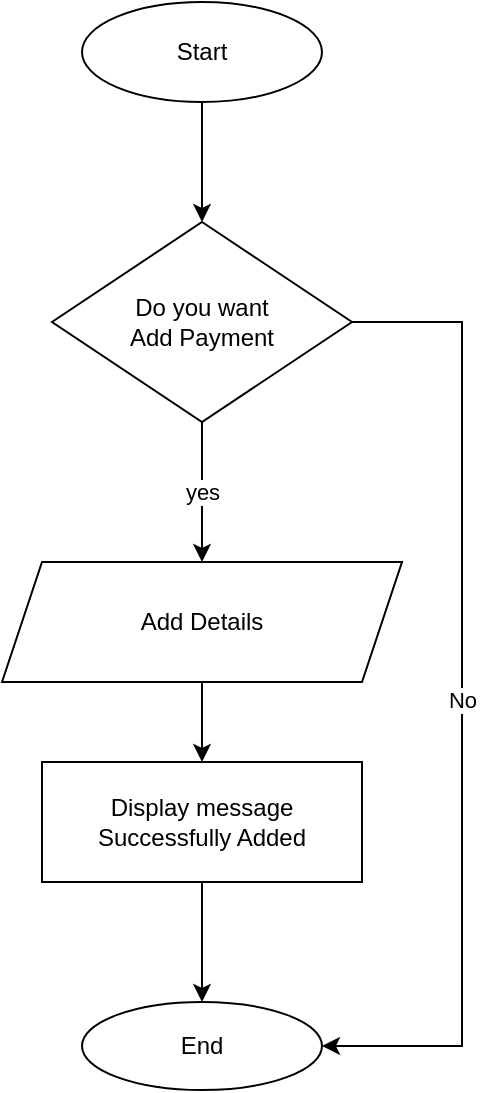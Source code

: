 <mxfile version="15.4.0" type="device" pages="13"><diagram id="277kidFOBNhh_IJPVKFP" name="Add Payment"><mxGraphModel dx="852" dy="494" grid="1" gridSize="10" guides="1" tooltips="1" connect="1" arrows="1" fold="1" page="1" pageScale="1" pageWidth="850" pageHeight="1100" math="0" shadow="0"><root><mxCell id="X6H_gVSEYGoWmq6Wv15I-0"/><mxCell id="X6H_gVSEYGoWmq6Wv15I-1" parent="X6H_gVSEYGoWmq6Wv15I-0"/><mxCell id="eoBUfr55WsoCSFrTeQBN-1" style="edgeStyle=orthogonalEdgeStyle;rounded=0;orthogonalLoop=1;jettySize=auto;html=1;" parent="X6H_gVSEYGoWmq6Wv15I-1" source="eoBUfr55WsoCSFrTeQBN-0" target="eoBUfr55WsoCSFrTeQBN-2" edge="1"><mxGeometry relative="1" as="geometry"><mxPoint x="340" y="220" as="targetPoint"/></mxGeometry></mxCell><mxCell id="eoBUfr55WsoCSFrTeQBN-0" value="Start" style="ellipse;whiteSpace=wrap;html=1;" parent="X6H_gVSEYGoWmq6Wv15I-1" vertex="1"><mxGeometry x="280" y="90" width="120" height="50" as="geometry"/></mxCell><mxCell id="eoBUfr55WsoCSFrTeQBN-3" value="yes" style="edgeStyle=orthogonalEdgeStyle;rounded=0;orthogonalLoop=1;jettySize=auto;html=1;" parent="X6H_gVSEYGoWmq6Wv15I-1" source="eoBUfr55WsoCSFrTeQBN-2" target="eoBUfr55WsoCSFrTeQBN-4" edge="1"><mxGeometry relative="1" as="geometry"><mxPoint x="340" y="400" as="targetPoint"/></mxGeometry></mxCell><mxCell id="eoBUfr55WsoCSFrTeQBN-9" value="No" style="edgeStyle=orthogonalEdgeStyle;rounded=0;orthogonalLoop=1;jettySize=auto;html=1;entryX=1;entryY=0.5;entryDx=0;entryDy=0;" parent="X6H_gVSEYGoWmq6Wv15I-1" source="eoBUfr55WsoCSFrTeQBN-2" target="eoBUfr55WsoCSFrTeQBN-8" edge="1"><mxGeometry relative="1" as="geometry"><Array as="points"><mxPoint x="470" y="250"/><mxPoint x="470" y="612"/></Array></mxGeometry></mxCell><mxCell id="eoBUfr55WsoCSFrTeQBN-2" value="Do you want &lt;br&gt;Add Payment" style="rhombus;whiteSpace=wrap;html=1;" parent="X6H_gVSEYGoWmq6Wv15I-1" vertex="1"><mxGeometry x="265" y="200" width="150" height="100" as="geometry"/></mxCell><mxCell id="eoBUfr55WsoCSFrTeQBN-5" style="edgeStyle=orthogonalEdgeStyle;rounded=0;orthogonalLoop=1;jettySize=auto;html=1;" parent="X6H_gVSEYGoWmq6Wv15I-1" source="eoBUfr55WsoCSFrTeQBN-4" target="eoBUfr55WsoCSFrTeQBN-6" edge="1"><mxGeometry relative="1" as="geometry"><mxPoint x="340" y="500" as="targetPoint"/></mxGeometry></mxCell><mxCell id="eoBUfr55WsoCSFrTeQBN-4" value="Add Details" style="shape=parallelogram;perimeter=parallelogramPerimeter;whiteSpace=wrap;html=1;fixedSize=1;" parent="X6H_gVSEYGoWmq6Wv15I-1" vertex="1"><mxGeometry x="240" y="370" width="200" height="60" as="geometry"/></mxCell><mxCell id="eoBUfr55WsoCSFrTeQBN-7" style="edgeStyle=orthogonalEdgeStyle;rounded=0;orthogonalLoop=1;jettySize=auto;html=1;" parent="X6H_gVSEYGoWmq6Wv15I-1" source="eoBUfr55WsoCSFrTeQBN-6" target="eoBUfr55WsoCSFrTeQBN-8" edge="1"><mxGeometry relative="1" as="geometry"><mxPoint x="340" y="594" as="targetPoint"/></mxGeometry></mxCell><mxCell id="eoBUfr55WsoCSFrTeQBN-6" value="Display message Successfully Added" style="rounded=0;whiteSpace=wrap;html=1;" parent="X6H_gVSEYGoWmq6Wv15I-1" vertex="1"><mxGeometry x="260" y="470" width="160" height="60" as="geometry"/></mxCell><mxCell id="eoBUfr55WsoCSFrTeQBN-8" value="End" style="ellipse;whiteSpace=wrap;html=1;" parent="X6H_gVSEYGoWmq6Wv15I-1" vertex="1"><mxGeometry x="280" y="590" width="120" height="44" as="geometry"/></mxCell></root></mxGraphModel></diagram><diagram id="C5RBs43oDa-KdzZeNtuy" name="Add Employee"><mxGraphModel dx="852" dy="494" grid="1" gridSize="10" guides="1" tooltips="1" connect="1" arrows="1" fold="1" page="0" pageScale="1" pageWidth="827" pageHeight="1169" math="0" shadow="0"><root><mxCell id="WIyWlLk6GJQsqaUBKTNV-0"/><mxCell id="WIyWlLk6GJQsqaUBKTNV-1" parent="WIyWlLk6GJQsqaUBKTNV-0"/><mxCell id="j13lRHDHO1KAWUBnQhc5-0" style="edgeStyle=orthogonalEdgeStyle;rounded=0;orthogonalLoop=1;jettySize=auto;html=1;entryX=0.5;entryY=0;entryDx=0;entryDy=0;" parent="WIyWlLk6GJQsqaUBKTNV-1" target="WIyWlLk6GJQsqaUBKTNV-6" edge="1"><mxGeometry relative="1" as="geometry"><mxPoint x="357.5" y="100" as="sourcePoint"/></mxGeometry></mxCell><mxCell id="QgBrVL5f6lOiyVUDHuiA-1" value="Yes" style="edgeStyle=orthogonalEdgeStyle;rounded=0;orthogonalLoop=1;jettySize=auto;html=1;" parent="WIyWlLk6GJQsqaUBKTNV-1" source="WIyWlLk6GJQsqaUBKTNV-6" edge="1"><mxGeometry relative="1" as="geometry"><mxPoint x="357.6" y="350.063" as="targetPoint"/></mxGeometry></mxCell><mxCell id="SotUVMYfHFjBg8hMFA9N-2" value="NO" style="edgeStyle=orthogonalEdgeStyle;rounded=0;orthogonalLoop=1;jettySize=auto;html=1;entryX=0.012;entryY=0.715;entryDx=0;entryDy=0;entryPerimeter=0;" parent="WIyWlLk6GJQsqaUBKTNV-1" source="WIyWlLk6GJQsqaUBKTNV-6" target="SotUVMYfHFjBg8hMFA9N-1" edge="1"><mxGeometry relative="1" as="geometry"><Array as="points"><mxPoint x="220" y="220"/><mxPoint x="220" y="909"/></Array></mxGeometry></mxCell><mxCell id="WIyWlLk6GJQsqaUBKTNV-6" value="Do You&amp;nbsp; &lt;br&gt;Want To Add &lt;br&gt;New&lt;br&gt;Employee" style="rhombus;whiteSpace=wrap;html=1;shadow=0;fontFamily=Helvetica;fontSize=12;align=center;strokeWidth=1;spacing=6;spacingTop=-4;" parent="WIyWlLk6GJQsqaUBKTNV-1" vertex="1"><mxGeometry x="295" y="160" width="125" height="120" as="geometry"/></mxCell><mxCell id="A8kOB4HgkN3jyKdHj4G8-7" value="Yes" style="edgeStyle=orthogonalEdgeStyle;rounded=0;orthogonalLoop=1;jettySize=auto;html=1;entryX=0.5;entryY=0;entryDx=0;entryDy=0;startArrow=none;" parent="WIyWlLk6GJQsqaUBKTNV-1" edge="1"><mxGeometry relative="1" as="geometry"><mxPoint x="357.5" y="410" as="sourcePoint"/><mxPoint x="357.5" y="480" as="targetPoint"/><Array as="points"><mxPoint x="358" y="465"/></Array></mxGeometry></mxCell><mxCell id="SotUVMYfHFjBg8hMFA9N-0" value="Start" style="ellipse;whiteSpace=wrap;html=1;" parent="WIyWlLk6GJQsqaUBKTNV-1" vertex="1"><mxGeometry x="295" y="60" width="120" height="40" as="geometry"/></mxCell><mxCell id="SotUVMYfHFjBg8hMFA9N-1" value="End" style="ellipse;whiteSpace=wrap;html=1;" parent="WIyWlLk6GJQsqaUBKTNV-1" vertex="1"><mxGeometry x="295" y="880" width="120" height="40" as="geometry"/></mxCell><mxCell id="N_5v0vq26mRDpQhlIGlP-0" value="&#10;&#10;&lt;span style=&quot;color: rgb(0, 0, 0); font-family: helvetica; font-size: 12px; font-style: normal; font-weight: 400; letter-spacing: normal; text-align: center; text-indent: 0px; text-transform: none; word-spacing: 0px; background-color: rgb(255, 255, 255); display: inline; float: none;&quot;&gt;Enter User Name&lt;/span&gt;&lt;br style=&quot;color: rgb(0, 0, 0); font-family: helvetica; font-size: 12px; font-style: normal; font-weight: 400; letter-spacing: normal; text-align: center; text-indent: 0px; text-transform: none; word-spacing: 0px; background-color: rgb(255, 255, 255);&quot;&gt;&lt;span style=&quot;color: rgb(0, 0, 0); font-family: helvetica; font-size: 12px; font-style: normal; font-weight: 400; letter-spacing: normal; text-align: center; text-indent: 0px; text-transform: none; word-spacing: 0px; background-color: rgb(255, 255, 255); display: inline; float: none;&quot;&gt;&amp;nbsp;Password Employee&lt;/span&gt;&lt;br style=&quot;color: rgb(0, 0, 0); font-family: helvetica; font-size: 12px; font-style: normal; font-weight: 400; letter-spacing: normal; text-align: center; text-indent: 0px; text-transform: none; word-spacing: 0px; background-color: rgb(255, 255, 255);&quot;&gt;&lt;span style=&quot;color: rgb(0, 0, 0); font-family: helvetica; font-size: 12px; font-style: normal; font-weight: 400; letter-spacing: normal; text-align: center; text-indent: 0px; text-transform: none; word-spacing: 0px; background-color: rgb(255, 255, 255); display: inline; float: none;&quot;&gt;Details&lt;/span&gt;&#10;&#10;" style="shape=parallelogram;perimeter=parallelogramPerimeter;whiteSpace=wrap;html=1;fixedSize=1;" parent="WIyWlLk6GJQsqaUBKTNV-1" vertex="1"><mxGeometry x="250" y="350" width="220" height="60" as="geometry"/></mxCell><mxCell id="N_5v0vq26mRDpQhlIGlP-4" value="Yes" style="edgeStyle=orthogonalEdgeStyle;rounded=0;orthogonalLoop=1;jettySize=auto;html=1;" parent="WIyWlLk6GJQsqaUBKTNV-1" source="N_5v0vq26mRDpQhlIGlP-1" edge="1"><mxGeometry relative="1" as="geometry"><mxPoint x="540" y="530" as="targetPoint"/></mxGeometry></mxCell><mxCell id="N_5v0vq26mRDpQhlIGlP-8" value="Yes" style="edgeStyle=orthogonalEdgeStyle;rounded=0;orthogonalLoop=1;jettySize=auto;html=1;entryX=0.46;entryY=0.023;entryDx=0;entryDy=0;entryPerimeter=0;" parent="WIyWlLk6GJQsqaUBKTNV-1" source="N_5v0vq26mRDpQhlIGlP-1" target="N_5v0vq26mRDpQhlIGlP-6" edge="1"><mxGeometry relative="1" as="geometry"/></mxCell><mxCell id="N_5v0vq26mRDpQhlIGlP-1" value="&#10;&#10;&lt;span style=&quot;color: rgb(0, 0, 0); font-family: helvetica; font-size: 12px; font-style: normal; font-weight: 400; letter-spacing: normal; text-align: center; text-indent: 0px; text-transform: none; word-spacing: 0px; background-color: rgb(255, 255, 255); display: inline; float: none;&quot;&gt;Is Employee&lt;/span&gt;&lt;br style=&quot;color: rgb(0, 0, 0); font-family: helvetica; font-size: 12px; font-style: normal; font-weight: 400; letter-spacing: normal; text-align: center; text-indent: 0px; text-transform: none; word-spacing: 0px; background-color: rgb(255, 255, 255);&quot;&gt;&lt;span style=&quot;color: rgb(0, 0, 0); font-family: helvetica; font-size: 12px; font-style: normal; font-weight: 400; letter-spacing: normal; text-align: center; text-indent: 0px; text-transform: none; word-spacing: 0px; background-color: rgb(255, 255, 255); display: inline; float: none;&quot;&gt;Exist&lt;/span&gt;&#10;&#10;" style="rhombus;whiteSpace=wrap;html=1;" parent="WIyWlLk6GJQsqaUBKTNV-1" vertex="1"><mxGeometry x="297.5" y="480" width="120" height="100" as="geometry"/></mxCell><mxCell id="N_5v0vq26mRDpQhlIGlP-5" style="edgeStyle=orthogonalEdgeStyle;rounded=0;orthogonalLoop=1;jettySize=auto;html=1;entryX=1;entryY=0.5;entryDx=0;entryDy=0;" parent="WIyWlLk6GJQsqaUBKTNV-1" source="N_5v0vq26mRDpQhlIGlP-3" target="SotUVMYfHFjBg8hMFA9N-1" edge="1"><mxGeometry relative="1" as="geometry"><Array as="points"><mxPoint x="600" y="900"/></Array></mxGeometry></mxCell><mxCell id="N_5v0vq26mRDpQhlIGlP-3" value="&#10;&#10;&lt;span style=&quot;color: rgb(0, 0, 0); font-family: helvetica; font-size: 12px; font-style: normal; font-weight: 400; letter-spacing: normal; text-align: center; text-indent: 0px; text-transform: none; word-spacing: 0px; background-color: rgb(255, 255, 255); display: inline; float: none;&quot;&gt;Display Already&lt;/span&gt;&lt;br style=&quot;color: rgb(0, 0, 0); font-family: helvetica; font-size: 12px; font-style: normal; font-weight: 400; letter-spacing: normal; text-align: center; text-indent: 0px; text-transform: none; word-spacing: 0px; background-color: rgb(255, 255, 255);&quot;&gt;&lt;span style=&quot;color: rgb(0, 0, 0); font-family: helvetica; font-size: 12px; font-style: normal; font-weight: 400; letter-spacing: normal; text-align: center; text-indent: 0px; text-transform: none; word-spacing: 0px; background-color: rgb(255, 255, 255); display: inline; float: none;&quot;&gt;Have&lt;/span&gt;&#10;&#10;" style="rounded=0;whiteSpace=wrap;html=1;" parent="WIyWlLk6GJQsqaUBKTNV-1" vertex="1"><mxGeometry x="540" y="490" width="120" height="60" as="geometry"/></mxCell><mxCell id="N_5v0vq26mRDpQhlIGlP-15" style="edgeStyle=orthogonalEdgeStyle;rounded=0;orthogonalLoop=1;jettySize=auto;html=1;entryX=0.564;entryY=-0.037;entryDx=0;entryDy=0;entryPerimeter=0;" parent="WIyWlLk6GJQsqaUBKTNV-1" source="N_5v0vq26mRDpQhlIGlP-6" target="N_5v0vq26mRDpQhlIGlP-9" edge="1"><mxGeometry relative="1" as="geometry"/></mxCell><mxCell id="N_5v0vq26mRDpQhlIGlP-6" value="&#10;&#10;&lt;span style=&quot;color: rgb(0, 0, 0); font-family: helvetica; font-size: 12px; font-style: normal; font-weight: 400; letter-spacing: normal; text-align: center; text-indent: 0px; text-transform: none; word-spacing: 0px; background-color: rgb(255, 255, 255); display: inline; float: none;&quot;&gt;Add Details&lt;/span&gt;&#10;&#10;" style="shape=parallelogram;perimeter=parallelogramPerimeter;whiteSpace=wrap;html=1;fixedSize=1;" parent="WIyWlLk6GJQsqaUBKTNV-1" vertex="1"><mxGeometry x="277.5" y="640" width="175" height="60" as="geometry"/></mxCell><mxCell id="N_5v0vq26mRDpQhlIGlP-16" style="edgeStyle=orthogonalEdgeStyle;rounded=0;orthogonalLoop=1;jettySize=auto;html=1;entryX=0.5;entryY=0;entryDx=0;entryDy=0;" parent="WIyWlLk6GJQsqaUBKTNV-1" source="N_5v0vq26mRDpQhlIGlP-9" target="SotUVMYfHFjBg8hMFA9N-1" edge="1"><mxGeometry relative="1" as="geometry"/></mxCell><mxCell id="N_5v0vq26mRDpQhlIGlP-9" value="&#10;&#10;&lt;span style=&quot;color: rgb(0, 0, 0); font-family: helvetica; font-size: 12px; font-style: normal; font-weight: 400; letter-spacing: normal; text-align: center; text-indent: 0px; text-transform: none; word-spacing: 0px; background-color: rgb(255, 255, 255); display: inline; float: none;&quot;&gt;Display Message&lt;/span&gt;&lt;br style=&quot;color: rgb(0, 0, 0); font-family: helvetica; font-size: 12px; font-style: normal; font-weight: 400; letter-spacing: normal; text-align: center; text-indent: 0px; text-transform: none; word-spacing: 0px; background-color: rgb(255, 255, 255);&quot;&gt;&lt;span style=&quot;color: rgb(0, 0, 0); font-family: helvetica; font-size: 12px; font-style: normal; font-weight: 400; letter-spacing: normal; text-align: center; text-indent: 0px; text-transform: none; word-spacing: 0px; background-color: rgb(255, 255, 255); display: inline; float: none;&quot;&gt;Add Employee&amp;nbsp;&lt;/span&gt;&#10;&#10;" style="rounded=0;whiteSpace=wrap;html=1;" parent="WIyWlLk6GJQsqaUBKTNV-1" vertex="1"><mxGeometry x="283.75" y="750" width="142.5" height="60" as="geometry"/></mxCell></root></mxGraphModel></diagram><diagram id="1GK5WXATuI9AROVlCevk" name="Supplier"><mxGraphModel dx="852" dy="494" grid="1" gridSize="10" guides="1" tooltips="1" connect="1" arrows="1" fold="1" page="1" pageScale="1" pageWidth="850" pageHeight="1100" math="0" shadow="0"><root><mxCell id="HsXOR9nx2VD8qKInZOZs-0"/><mxCell id="HsXOR9nx2VD8qKInZOZs-1" parent="HsXOR9nx2VD8qKInZOZs-0"/><mxCell id="olnemJI1pZQPDRzbAEiT-0" value="" style="rounded=0;html=1;jettySize=auto;orthogonalLoop=1;fontSize=11;endArrow=block;endFill=0;endSize=8;strokeWidth=1;shadow=0;labelBackgroundColor=none;edgeStyle=orthogonalEdgeStyle;" parent="HsXOR9nx2VD8qKInZOZs-1" target="olnemJI1pZQPDRzbAEiT-4" edge="1"><mxGeometry relative="1" as="geometry"><mxPoint x="307.5" y="110" as="sourcePoint"/></mxGeometry></mxCell><mxCell id="olnemJI1pZQPDRzbAEiT-2" value="Yes" style="edgeStyle=orthogonalEdgeStyle;rounded=0;orthogonalLoop=1;jettySize=auto;html=1;exitX=0.5;exitY=1;exitDx=0;exitDy=0;entryX=0.5;entryY=0;entryDx=0;entryDy=0;" parent="HsXOR9nx2VD8qKInZOZs-1" source="olnemJI1pZQPDRzbAEiT-4" edge="1"><mxGeometry relative="1" as="geometry"><mxPoint x="307.505" y="350" as="targetPoint"/></mxGeometry></mxCell><mxCell id="6E8ornGDHd0JT3Aqf7T4-14" value="NO" style="edgeStyle=orthogonalEdgeStyle;rounded=0;orthogonalLoop=1;jettySize=auto;html=1;entryX=0;entryY=0.5;entryDx=0;entryDy=0;" parent="HsXOR9nx2VD8qKInZOZs-1" source="olnemJI1pZQPDRzbAEiT-4" target="6E8ornGDHd0JT3Aqf7T4-9" edge="1"><mxGeometry relative="1" as="geometry"><Array as="points"><mxPoint x="160" y="230"/><mxPoint x="160" y="850"/></Array></mxGeometry></mxCell><mxCell id="olnemJI1pZQPDRzbAEiT-4" value="Do You&amp;nbsp; &lt;br&gt;Want To Add &lt;br&gt;New&lt;br&gt;Supplier" style="rhombus;whiteSpace=wrap;html=1;shadow=0;fontFamily=Helvetica;fontSize=12;align=center;strokeWidth=1;spacing=6;spacingTop=-4;" parent="HsXOR9nx2VD8qKInZOZs-1" vertex="1"><mxGeometry x="245" y="170" width="125" height="120" as="geometry"/></mxCell><mxCell id="olnemJI1pZQPDRzbAEiT-9" value="Yes" style="edgeStyle=orthogonalEdgeStyle;rounded=0;orthogonalLoop=1;jettySize=auto;html=1;entryX=0.5;entryY=0;entryDx=0;entryDy=0;" parent="HsXOR9nx2VD8qKInZOZs-1" target="6E8ornGDHd0JT3Aqf7T4-2" edge="1"><mxGeometry relative="1" as="geometry"><mxPoint x="307.5" y="460" as="targetPoint"/><mxPoint x="307.6" y="410" as="sourcePoint"/></mxGeometry></mxCell><mxCell id="6E8ornGDHd0JT3Aqf7T4-4" value="Yes" style="edgeStyle=orthogonalEdgeStyle;rounded=0;orthogonalLoop=1;jettySize=auto;html=1;" parent="HsXOR9nx2VD8qKInZOZs-1" source="6E8ornGDHd0JT3Aqf7T4-2" edge="1"><mxGeometry relative="1" as="geometry"><mxPoint x="307.5" y="630" as="targetPoint"/></mxGeometry></mxCell><mxCell id="6E8ornGDHd0JT3Aqf7T4-10" value="Yes" style="edgeStyle=orthogonalEdgeStyle;rounded=0;orthogonalLoop=1;jettySize=auto;html=1;" parent="HsXOR9nx2VD8qKInZOZs-1" source="6E8ornGDHd0JT3Aqf7T4-2" target="6E8ornGDHd0JT3Aqf7T4-11" edge="1"><mxGeometry relative="1" as="geometry"><mxPoint x="510" y="535" as="targetPoint"/></mxGeometry></mxCell><mxCell id="6E8ornGDHd0JT3Aqf7T4-2" value="Is Supplier Is&amp;nbsp;&lt;br&gt;Exist" style="rhombus;whiteSpace=wrap;html=1;" parent="HsXOR9nx2VD8qKInZOZs-1" vertex="1"><mxGeometry x="226.26" y="490" width="162.49" height="90" as="geometry"/></mxCell><mxCell id="6E8ornGDHd0JT3Aqf7T4-6" style="edgeStyle=orthogonalEdgeStyle;rounded=0;orthogonalLoop=1;jettySize=auto;html=1;" parent="HsXOR9nx2VD8qKInZOZs-1" target="6E8ornGDHd0JT3Aqf7T4-7" edge="1"><mxGeometry relative="1" as="geometry"><mxPoint x="307.51" y="730" as="targetPoint"/><mxPoint x="307.51" y="670" as="sourcePoint"/></mxGeometry></mxCell><mxCell id="6E8ornGDHd0JT3Aqf7T4-8" style="edgeStyle=orthogonalEdgeStyle;rounded=0;orthogonalLoop=1;jettySize=auto;html=1;" parent="HsXOR9nx2VD8qKInZOZs-1" source="6E8ornGDHd0JT3Aqf7T4-7" target="6E8ornGDHd0JT3Aqf7T4-9" edge="1"><mxGeometry relative="1" as="geometry"><mxPoint x="307.51" y="840" as="targetPoint"/></mxGeometry></mxCell><mxCell id="6E8ornGDHd0JT3Aqf7T4-7" value="Display Message&lt;br&gt;Add Succefully" style="rounded=0;whiteSpace=wrap;html=1;" parent="HsXOR9nx2VD8qKInZOZs-1" vertex="1"><mxGeometry x="247.51" y="720" width="120" height="60" as="geometry"/></mxCell><mxCell id="6E8ornGDHd0JT3Aqf7T4-9" value="End" style="ellipse;whiteSpace=wrap;html=1;" parent="HsXOR9nx2VD8qKInZOZs-1" vertex="1"><mxGeometry x="247.51" y="820" width="120" height="60" as="geometry"/></mxCell><mxCell id="6E8ornGDHd0JT3Aqf7T4-13" style="edgeStyle=orthogonalEdgeStyle;rounded=0;orthogonalLoop=1;jettySize=auto;html=1;entryX=1;entryY=0.5;entryDx=0;entryDy=0;" parent="HsXOR9nx2VD8qKInZOZs-1" source="6E8ornGDHd0JT3Aqf7T4-11" target="6E8ornGDHd0JT3Aqf7T4-9" edge="1"><mxGeometry relative="1" as="geometry"><Array as="points"><mxPoint x="540" y="850"/></Array></mxGeometry></mxCell><mxCell id="6E8ornGDHd0JT3Aqf7T4-11" value="Display Already Have" style="rounded=0;whiteSpace=wrap;html=1;" parent="HsXOR9nx2VD8qKInZOZs-1" vertex="1"><mxGeometry x="480" y="505" width="120" height="60" as="geometry"/></mxCell><mxCell id="WvBkG9cGyiwVDIjQzfR7-0" value="Start" style="ellipse;whiteSpace=wrap;html=1;" parent="HsXOR9nx2VD8qKInZOZs-1" vertex="1"><mxGeometry x="250" y="70" width="120" height="40" as="geometry"/></mxCell><mxCell id="jzAWdk9ckydSYQ8Hsk3s-0" value="&#10;&#10;&lt;span style=&quot;color: rgb(0, 0, 0); font-family: helvetica; font-size: 12px; font-style: normal; font-weight: 400; letter-spacing: normal; text-align: center; text-indent: 0px; text-transform: none; word-spacing: 0px; background-color: rgb(248, 249, 250); display: inline; float: none;&quot;&gt;Add New&lt;/span&gt;&lt;br style=&quot;color: rgb(0, 0, 0); font-family: helvetica; font-size: 12px; font-style: normal; font-weight: 400; letter-spacing: normal; text-align: center; text-indent: 0px; text-transform: none; word-spacing: 0px; background-color: rgb(248, 249, 250);&quot;&gt;&lt;span style=&quot;color: rgb(0, 0, 0); font-family: helvetica; font-size: 12px; font-style: normal; font-weight: 400; letter-spacing: normal; text-align: center; text-indent: 0px; text-transform: none; word-spacing: 0px; background-color: rgb(248, 249, 250); display: inline; float: none;&quot;&gt;Supplier Details&lt;/span&gt;&#10;&#10;" style="shape=parallelogram;perimeter=parallelogramPerimeter;whiteSpace=wrap;html=1;fixedSize=1;" parent="HsXOR9nx2VD8qKInZOZs-1" vertex="1"><mxGeometry x="228.75" y="350" width="162.49" height="60" as="geometry"/></mxCell><mxCell id="jzAWdk9ckydSYQ8Hsk3s-2" value="&lt;span style=&quot;font-family: &amp;#34;helvetica&amp;#34;&quot;&gt;Add Details&lt;/span&gt;" style="shape=parallelogram;perimeter=parallelogramPerimeter;whiteSpace=wrap;html=1;fixedSize=1;" parent="HsXOR9nx2VD8qKInZOZs-1" vertex="1"><mxGeometry x="226.26" y="630" width="162.49" height="60" as="geometry"/></mxCell></root></mxGraphModel></diagram><diagram id="_hs_Vvla5GLC_Exy85fr" name="Appointed Info"><mxGraphModel dx="852" dy="494" grid="1" gridSize="10" guides="1" tooltips="1" connect="1" arrows="1" fold="1" page="1" pageScale="1" pageWidth="850" pageHeight="1100" math="0" shadow="0"><root><mxCell id="jCoiP3P1asofFNFRh0xy-0"/><mxCell id="jCoiP3P1asofFNFRh0xy-1" parent="jCoiP3P1asofFNFRh0xy-0"/><mxCell id="HIDfXx1-kcjkTHHRGF7b-0" value="" style="rounded=0;html=1;jettySize=auto;orthogonalLoop=1;fontSize=11;endArrow=block;endFill=0;endSize=8;strokeWidth=1;shadow=0;labelBackgroundColor=none;edgeStyle=orthogonalEdgeStyle;" parent="jCoiP3P1asofFNFRh0xy-1" target="HIDfXx1-kcjkTHHRGF7b-4" edge="1"><mxGeometry relative="1" as="geometry"><mxPoint x="217.5" y="110" as="sourcePoint"/></mxGeometry></mxCell><mxCell id="HIDfXx1-kcjkTHHRGF7b-2" value="Yes" style="edgeStyle=orthogonalEdgeStyle;rounded=0;orthogonalLoop=1;jettySize=auto;html=1;exitX=0.5;exitY=1;exitDx=0;exitDy=0;entryX=0.5;entryY=0;entryDx=0;entryDy=0;" parent="jCoiP3P1asofFNFRh0xy-1" source="HIDfXx1-kcjkTHHRGF7b-4" edge="1"><mxGeometry relative="1" as="geometry"><mxPoint x="217.505" y="360" as="targetPoint"/></mxGeometry></mxCell><mxCell id="KbF8cN0V4uM9wH9pGhHl-2" value="NO" style="edgeStyle=orthogonalEdgeStyle;rounded=0;orthogonalLoop=1;jettySize=auto;html=1;entryX=1;entryY=0.5;entryDx=0;entryDy=0;" parent="jCoiP3P1asofFNFRh0xy-1" source="HIDfXx1-kcjkTHHRGF7b-4" target="KbF8cN0V4uM9wH9pGhHl-1" edge="1"><mxGeometry relative="1" as="geometry"><Array as="points"><mxPoint x="400" y="235"/><mxPoint x="400" y="725"/></Array></mxGeometry></mxCell><mxCell id="HIDfXx1-kcjkTHHRGF7b-4" value="Do You&amp;nbsp; &lt;br&gt;Want To Add &lt;br&gt;New&lt;br&gt;Appointed Info" style="rhombus;whiteSpace=wrap;html=1;shadow=0;fontFamily=Helvetica;fontSize=12;align=center;strokeWidth=1;spacing=6;spacingTop=-4;" parent="jCoiP3P1asofFNFRh0xy-1" vertex="1"><mxGeometry x="150" y="170" width="135" height="130" as="geometry"/></mxCell><mxCell id="HIDfXx1-kcjkTHHRGF7b-25" style="edgeStyle=orthogonalEdgeStyle;rounded=0;orthogonalLoop=1;jettySize=auto;html=1;" parent="jCoiP3P1asofFNFRh0xy-1" edge="1"><mxGeometry relative="1" as="geometry"><mxPoint x="217.5" y="690" as="targetPoint"/><mxPoint x="217.5" y="640" as="sourcePoint"/></mxGeometry></mxCell><mxCell id="KbF8cN0V4uM9wH9pGhHl-0" value="Start" style="ellipse;whiteSpace=wrap;html=1;" parent="jCoiP3P1asofFNFRh0xy-1" vertex="1"><mxGeometry x="157.51" y="70" width="120" height="40" as="geometry"/></mxCell><mxCell id="KbF8cN0V4uM9wH9pGhHl-1" value="End" style="ellipse;whiteSpace=wrap;html=1;" parent="jCoiP3P1asofFNFRh0xy-1" vertex="1"><mxGeometry x="157.5" y="700" width="120" height="50" as="geometry"/></mxCell><mxCell id="sMXmG-jssZmGaTprFrCx-5" style="edgeStyle=orthogonalEdgeStyle;rounded=0;orthogonalLoop=1;jettySize=auto;html=1;" parent="jCoiP3P1asofFNFRh0xy-1" source="sMXmG-jssZmGaTprFrCx-0" edge="1"><mxGeometry relative="1" as="geometry"><mxPoint x="215" y="470" as="targetPoint"/></mxGeometry></mxCell><mxCell id="sMXmG-jssZmGaTprFrCx-0" value="&#10;&#10;&lt;span style=&quot;color: rgb(0, 0, 0); font-family: helvetica; font-size: 12px; font-style: normal; font-weight: 400; letter-spacing: normal; text-align: center; text-indent: 0px; text-transform: none; word-spacing: 0px; background-color: rgb(248, 249, 250); display: inline; float: none;&quot;&gt;Select Employee&amp;nbsp;&lt;/span&gt;&lt;br style=&quot;color: rgb(0, 0, 0); font-family: helvetica; font-size: 12px; font-style: normal; font-weight: 400; letter-spacing: normal; text-align: center; text-indent: 0px; text-transform: none; word-spacing: 0px; background-color: rgb(248, 249, 250);&quot;&gt;&lt;span style=&quot;color: rgb(0, 0, 0); font-family: helvetica; font-size: 12px; font-style: normal; font-weight: 400; letter-spacing: normal; text-align: center; text-indent: 0px; text-transform: none; word-spacing: 0px; background-color: rgb(248, 249, 250); display: inline; float: none;&quot;&gt;ID&lt;/span&gt;&#10;&#10;" style="shape=parallelogram;perimeter=parallelogramPerimeter;whiteSpace=wrap;html=1;fixedSize=1;" parent="jCoiP3P1asofFNFRh0xy-1" vertex="1"><mxGeometry x="120" y="360" width="190" height="60" as="geometry"/></mxCell><mxCell id="sMXmG-jssZmGaTprFrCx-7" style="edgeStyle=orthogonalEdgeStyle;rounded=0;orthogonalLoop=1;jettySize=auto;html=1;" parent="jCoiP3P1asofFNFRh0xy-1" source="sMXmG-jssZmGaTprFrCx-1" edge="1"><mxGeometry relative="1" as="geometry"><mxPoint x="217.51" y="590" as="targetPoint"/></mxGeometry></mxCell><mxCell id="sMXmG-jssZmGaTprFrCx-1" value="&lt;span&gt;Select Job Role And Status&lt;/span&gt;" style="shape=parallelogram;perimeter=parallelogramPerimeter;whiteSpace=wrap;html=1;fixedSize=1;" parent="jCoiP3P1asofFNFRh0xy-1" vertex="1"><mxGeometry x="122.51" y="480" width="190" height="60" as="geometry"/></mxCell><mxCell id="sMXmG-jssZmGaTprFrCx-6" value="&lt;br&gt;&lt;span style=&quot;color: rgb(0 , 0 , 0) ; font-family: &amp;#34;helvetica&amp;#34; ; font-size: 12px ; font-style: normal ; font-weight: 400 ; letter-spacing: normal ; text-align: center ; text-indent: 0px ; text-transform: none ; word-spacing: 0px ; background-color: rgb(248 , 249 , 250) ; display: inline ; float: none&quot;&gt;Save Details and&amp;nbsp;&lt;/span&gt;&lt;span style=&quot;font-family: &amp;#34;helvetica&amp;#34;&quot;&gt;Show Massage&lt;/span&gt;&lt;br style=&quot;font-family: &amp;#34;helvetica&amp;#34;&quot;&gt;&lt;span style=&quot;font-family: &amp;#34;helvetica&amp;#34;&quot;&gt;Successfully Added Appointed Info&lt;/span&gt;" style="rounded=0;whiteSpace=wrap;html=1;" parent="jCoiP3P1asofFNFRh0xy-1" vertex="1"><mxGeometry x="126.25" y="590" width="182.49" height="60" as="geometry"/></mxCell></root></mxGraphModel></diagram><diagram id="go6sm7qHQq5Bofgr0ypa" name="Update Appointed Info"><mxGraphModel dx="852" dy="494" grid="1" gridSize="10" guides="1" tooltips="1" connect="1" arrows="1" fold="1" page="1" pageScale="1" pageWidth="850" pageHeight="1100" math="0" shadow="0"><root><mxCell id="Pxb7kYmO8EYpjeE17pyQ-0"/><mxCell id="Pxb7kYmO8EYpjeE17pyQ-1" parent="Pxb7kYmO8EYpjeE17pyQ-0"/><mxCell id="t0EQnY72a3oiwhQabqTB-0" value="Yes" style="edgeStyle=orthogonalEdgeStyle;rounded=0;orthogonalLoop=1;jettySize=auto;html=1;" parent="Pxb7kYmO8EYpjeE17pyQ-1" target="Rc_q-14tYz9ltkWhNN8f-7" edge="1"><mxGeometry relative="1" as="geometry"><mxPoint x="341.25" y="340" as="targetPoint"/><mxPoint x="341.3" y="239.963" as="sourcePoint"/></mxGeometry></mxCell><mxCell id="yQ-gkW7RUNHIFJvTJlR0-3" value="No" style="edgeStyle=orthogonalEdgeStyle;rounded=0;orthogonalLoop=1;jettySize=auto;html=1;entryX=1;entryY=0.5;entryDx=0;entryDy=0;" parent="Pxb7kYmO8EYpjeE17pyQ-1" target="Rc_q-14tYz9ltkWhNN8f-11" edge="1"><mxGeometry relative="1" as="geometry"><mxPoint x="496.25" y="651.6" as="targetPoint"/><Array as="points"><mxPoint x="496" y="185"/><mxPoint x="496" y="720"/><mxPoint x="401" y="720"/></Array><mxPoint x="416.25" y="185" as="sourcePoint"/></mxGeometry></mxCell><mxCell id="t0EQnY72a3oiwhQabqTB-4" style="edgeStyle=orthogonalEdgeStyle;rounded=0;orthogonalLoop=1;jettySize=auto;html=1;" parent="Pxb7kYmO8EYpjeE17pyQ-1" edge="1"><mxGeometry relative="1" as="geometry"><mxPoint x="341.25" y="540" as="targetPoint"/><mxPoint x="341.25" y="480" as="sourcePoint"/></mxGeometry></mxCell><mxCell id="yQ-gkW7RUNHIFJvTJlR0-2" style="edgeStyle=orthogonalEdgeStyle;rounded=0;orthogonalLoop=1;jettySize=auto;html=1;entryX=0.5;entryY=0;entryDx=0;entryDy=0;" parent="Pxb7kYmO8EYpjeE17pyQ-1" source="yQ-gkW7RUNHIFJvTJlR0-1" edge="1"><mxGeometry relative="1" as="geometry"><mxPoint x="341.25" y="130" as="targetPoint"/></mxGeometry></mxCell><mxCell id="yQ-gkW7RUNHIFJvTJlR0-1" value="Start" style="ellipse;whiteSpace=wrap;html=1;" parent="Pxb7kYmO8EYpjeE17pyQ-1" vertex="1"><mxGeometry x="281.25" y="30" width="120" height="60" as="geometry"/></mxCell><mxCell id="Rc_q-14tYz9ltkWhNN8f-0" value="End" style="rounded=1;whiteSpace=wrap;html=1;shadow=0;glass=0;strokeWidth=1;" parent="Pxb7kYmO8EYpjeE17pyQ-1" vertex="1"><mxGeometry x="288.75" y="980" width="120" height="60" as="geometry"/></mxCell><mxCell id="A9Rc4iJZdK5pjrlrZmha-4" style="edgeStyle=orthogonalEdgeStyle;rounded=0;orthogonalLoop=1;jettySize=auto;html=1;" parent="Pxb7kYmO8EYpjeE17pyQ-1" source="Rc_q-14tYz9ltkWhNN8f-7" edge="1"><mxGeometry relative="1" as="geometry"><mxPoint x="340" y="430" as="targetPoint"/></mxGeometry></mxCell><mxCell id="Rc_q-14tYz9ltkWhNN8f-7" value="" style="shape=parallelogram;perimeter=parallelogramPerimeter;whiteSpace=wrap;html=1;fixedSize=1;" parent="Pxb7kYmO8EYpjeE17pyQ-1" vertex="1"><mxGeometry x="250" y="320" width="180" height="60" as="geometry"/></mxCell><mxCell id="Rc_q-14tYz9ltkWhNN8f-8" value="&lt;span style=&quot;color: rgb(0 , 0 , 0) ; font-family: &amp;#34;helvetica&amp;#34; ; font-size: 12px ; font-style: normal ; font-weight: 400 ; letter-spacing: normal ; text-align: center ; text-indent: 0px ; text-transform: none ; word-spacing: 0px ; background-color: rgb(248 , 249 , 250) ; display: inline ; float: none&quot;&gt;Select Employee&amp;nbsp;&amp;nbsp;&lt;/span&gt;&lt;span style=&quot;color: rgb(0 , 0 , 0) ; font-family: &amp;#34;helvetica&amp;#34; ; font-size: 12px ; font-style: normal ; font-weight: 400 ; letter-spacing: normal ; text-align: center ; text-indent: 0px ; text-transform: none ; word-spacing: 0px ; background-color: rgb(248 , 249 , 250) ; display: inline ; float: none&quot;&gt;ID&lt;/span&gt;" style="text;whiteSpace=wrap;html=1;" parent="Pxb7kYmO8EYpjeE17pyQ-1" vertex="1"><mxGeometry x="270" y="330" width="138.75" height="40" as="geometry"/></mxCell><mxCell id="Rc_q-14tYz9ltkWhNN8f-11" value="End" style="ellipse;whiteSpace=wrap;html=1;" parent="Pxb7kYmO8EYpjeE17pyQ-1" vertex="1"><mxGeometry x="281.25" y="690" width="120" height="50" as="geometry"/></mxCell><mxCell id="A9Rc4iJZdK5pjrlrZmha-0" value="&#10;&#10;&lt;span style=&quot;color: rgb(0, 0, 0); font-family: helvetica; font-size: 12px; font-style: normal; font-weight: 400; letter-spacing: normal; text-align: center; text-indent: 0px; text-transform: none; word-spacing: 0px; background-color: rgb(248, 249, 250); display: inline; float: none;&quot;&gt;Do You&lt;/span&gt;&lt;br style=&quot;color: rgb(0, 0, 0); font-family: helvetica; font-size: 12px; font-style: normal; font-weight: 400; letter-spacing: normal; text-align: center; text-indent: 0px; text-transform: none; word-spacing: 0px; background-color: rgb(248, 249, 250);&quot;&gt;&lt;span style=&quot;color: rgb(0, 0, 0); font-family: helvetica; font-size: 12px; font-style: normal; font-weight: 400; letter-spacing: normal; text-align: center; text-indent: 0px; text-transform: none; word-spacing: 0px; background-color: rgb(248, 249, 250); display: inline; float: none;&quot;&gt;Want To&lt;/span&gt;&lt;br style=&quot;color: rgb(0, 0, 0); font-family: helvetica; font-size: 12px; font-style: normal; font-weight: 400; letter-spacing: normal; text-align: center; text-indent: 0px; text-transform: none; word-spacing: 0px; background-color: rgb(248, 249, 250);&quot;&gt;&lt;span style=&quot;color: rgb(0, 0, 0); font-family: helvetica; font-size: 12px; font-style: normal; font-weight: 400; letter-spacing: normal; text-align: center; text-indent: 0px; text-transform: none; word-spacing: 0px; background-color: rgb(248, 249, 250); display: inline; float: none;&quot;&gt;Update&lt;/span&gt;&lt;br style=&quot;color: rgb(0, 0, 0); font-family: helvetica; font-size: 12px; font-style: normal; font-weight: 400; letter-spacing: normal; text-align: center; text-indent: 0px; text-transform: none; word-spacing: 0px; background-color: rgb(248, 249, 250);&quot;&gt;&lt;span style=&quot;color: rgb(0, 0, 0); font-family: helvetica; font-size: 12px; font-style: normal; font-weight: 400; letter-spacing: normal; text-align: center; text-indent: 0px; text-transform: none; word-spacing: 0px; background-color: rgb(248, 249, 250); display: inline; float: none;&quot;&gt;Appointed&amp;nbsp;&lt;/span&gt;&lt;br style=&quot;color: rgb(0, 0, 0); font-family: helvetica; font-size: 12px; font-style: normal; font-weight: 400; letter-spacing: normal; text-align: center; text-indent: 0px; text-transform: none; word-spacing: 0px; background-color: rgb(248, 249, 250);&quot;&gt;&lt;span style=&quot;color: rgb(0, 0, 0); font-family: helvetica; font-size: 12px; font-style: normal; font-weight: 400; letter-spacing: normal; text-align: center; text-indent: 0px; text-transform: none; word-spacing: 0px; background-color: rgb(248, 249, 250); display: inline; float: none;&quot;&gt;Info&lt;/span&gt;&#10;&#10;" style="rhombus;whiteSpace=wrap;html=1;" parent="Pxb7kYmO8EYpjeE17pyQ-1" vertex="1"><mxGeometry x="265" y="140" width="150" height="110" as="geometry"/></mxCell><mxCell id="A9Rc4iJZdK5pjrlrZmha-7" style="edgeStyle=orthogonalEdgeStyle;rounded=0;orthogonalLoop=1;jettySize=auto;html=1;entryX=0.5;entryY=0;entryDx=0;entryDy=0;" parent="Pxb7kYmO8EYpjeE17pyQ-1" source="A9Rc4iJZdK5pjrlrZmha-2" target="Rc_q-14tYz9ltkWhNN8f-11" edge="1"><mxGeometry relative="1" as="geometry"><Array as="points"><mxPoint x="341" y="640"/><mxPoint x="341" y="640"/></Array></mxGeometry></mxCell><mxCell id="A9Rc4iJZdK5pjrlrZmha-2" value="&lt;br&gt;&lt;span style=&quot;color: rgb(0 , 0 , 0) ; font-family: &amp;#34;helvetica&amp;#34; ; font-size: 12px ; font-style: normal ; font-weight: 400 ; letter-spacing: normal ; text-align: center ; text-indent: 0px ; text-transform: none ; word-spacing: 0px ; background-color: rgb(248 , 249 , 250) ; display: inline ; float: none&quot;&gt;Update Details and Display Message&amp;nbsp;&lt;/span&gt;Appointed&lt;br&gt;Info Updated" style="rounded=0;whiteSpace=wrap;html=1;" parent="Pxb7kYmO8EYpjeE17pyQ-1" vertex="1"><mxGeometry x="246.25" y="540" width="180" height="80" as="geometry"/></mxCell><mxCell id="A9Rc4iJZdK5pjrlrZmha-5" value="&#10;&#10;&lt;span style=&quot;color: rgb(0, 0, 0); font-family: helvetica; font-size: 12px; font-style: normal; font-weight: 400; letter-spacing: normal; text-align: center; text-indent: 0px; text-transform: none; word-spacing: 0px; background-color: rgb(248, 249, 250); display: inline; float: none;&quot;&gt;Enter Changed Details&lt;/span&gt;&#10;&#10;" style="shape=parallelogram;perimeter=parallelogramPerimeter;whiteSpace=wrap;html=1;fixedSize=1;" parent="Pxb7kYmO8EYpjeE17pyQ-1" vertex="1"><mxGeometry x="240" y="430" width="190" height="60" as="geometry"/></mxCell></root></mxGraphModel></diagram><diagram id="Vav2qtHu5t3HQsMhlZgn" name="Update Emplyee"><mxGraphModel dx="852" dy="494" grid="1" gridSize="10" guides="1" tooltips="1" connect="1" arrows="1" fold="1" page="1" pageScale="1" pageWidth="850" pageHeight="1100" math="0" shadow="0"><root><mxCell id="E3MKspw7NiAiPmOg1Bd2-0"/><mxCell id="E3MKspw7NiAiPmOg1Bd2-1" parent="E3MKspw7NiAiPmOg1Bd2-0"/><mxCell id="gvHHz6a8NRvWqiZFga7t-3" value="Yes" style="edgeStyle=orthogonalEdgeStyle;rounded=0;orthogonalLoop=1;jettySize=auto;html=1;" parent="E3MKspw7NiAiPmOg1Bd2-1" source="gvHHz6a8NRvWqiZFga7t-4" edge="1"><mxGeometry relative="1" as="geometry"><mxPoint x="347.6" y="360.063" as="targetPoint"/></mxGeometry></mxCell><mxCell id="q_556JFvcKkrrPVQEKpJ-4" value="NO" style="edgeStyle=orthogonalEdgeStyle;rounded=0;orthogonalLoop=1;jettySize=auto;html=1;entryX=1;entryY=0.5;entryDx=0;entryDy=0;" parent="E3MKspw7NiAiPmOg1Bd2-1" source="gvHHz6a8NRvWqiZFga7t-4" target="aq1mUrQfIvUestBeCstb-2" edge="1"><mxGeometry relative="1" as="geometry"><Array as="points"><mxPoint x="480" y="240"/><mxPoint x="480" y="660"/></Array></mxGeometry></mxCell><mxCell id="gvHHz6a8NRvWqiZFga7t-4" value="Do You&amp;nbsp; &lt;br&gt;Want To&lt;br&gt;Update&lt;br&gt;Employee" style="rhombus;whiteSpace=wrap;html=1;shadow=0;fontFamily=Helvetica;fontSize=12;align=center;strokeWidth=1;spacing=6;spacingTop=-4;" parent="E3MKspw7NiAiPmOg1Bd2-1" vertex="1"><mxGeometry x="278.75" y="180" width="135" height="120" as="geometry"/></mxCell><mxCell id="gvHHz6a8NRvWqiZFga7t-5" value="Yes" style="edgeStyle=orthogonalEdgeStyle;rounded=0;orthogonalLoop=1;jettySize=auto;html=1;entryX=0.5;entryY=0;entryDx=0;entryDy=0;startArrow=none;" parent="E3MKspw7NiAiPmOg1Bd2-1" edge="1"><mxGeometry relative="1" as="geometry"><mxPoint x="347.5" y="420" as="sourcePoint"/><mxPoint x="347.5" y="490" as="targetPoint"/><Array as="points"><mxPoint x="348" y="475"/></Array></mxGeometry></mxCell><mxCell id="gvHHz6a8NRvWqiZFga7t-13" style="edgeStyle=orthogonalEdgeStyle;rounded=0;orthogonalLoop=1;jettySize=auto;html=1;entryX=0.5;entryY=0;entryDx=0;entryDy=0;" parent="E3MKspw7NiAiPmOg1Bd2-1" edge="1"><mxGeometry relative="1" as="geometry"><mxPoint x="346.25" y="630" as="targetPoint"/><Array as="points"><mxPoint x="346" y="580"/><mxPoint x="346" y="580"/></Array><mxPoint x="346" y="560" as="sourcePoint"/></mxGeometry></mxCell><mxCell id="q_556JFvcKkrrPVQEKpJ-1" style="edgeStyle=orthogonalEdgeStyle;rounded=0;orthogonalLoop=1;jettySize=auto;html=1;" parent="E3MKspw7NiAiPmOg1Bd2-1" source="aq1mUrQfIvUestBeCstb-0" edge="1"><mxGeometry relative="1" as="geometry"><mxPoint x="347.5" y="170" as="targetPoint"/></mxGeometry></mxCell><mxCell id="aq1mUrQfIvUestBeCstb-0" value="Start" style="ellipse;whiteSpace=wrap;html=1;" parent="E3MKspw7NiAiPmOg1Bd2-1" vertex="1"><mxGeometry x="287.5" y="80" width="120" height="50" as="geometry"/></mxCell><mxCell id="aq1mUrQfIvUestBeCstb-2" value="End" style="ellipse;whiteSpace=wrap;html=1;" parent="E3MKspw7NiAiPmOg1Bd2-1" vertex="1"><mxGeometry x="286.25" y="630" width="120" height="60" as="geometry"/></mxCell><mxCell id="q_556JFvcKkrrPVQEKpJ-2" value="&#10;&#10;&lt;span style=&quot;color: rgb(0, 0, 0); font-family: helvetica; font-size: 12px; font-style: normal; font-weight: 400; letter-spacing: normal; text-align: center; text-indent: 0px; text-transform: none; word-spacing: 0px; background-color: rgb(248, 249, 250); display: inline; float: none;&quot;&gt;Update Employee&lt;/span&gt;&lt;br style=&quot;color: rgb(0, 0, 0); font-family: helvetica; font-size: 12px; font-style: normal; font-weight: 400; letter-spacing: normal; text-align: center; text-indent: 0px; text-transform: none; word-spacing: 0px; background-color: rgb(248, 249, 250);&quot;&gt;&lt;span style=&quot;color: rgb(0, 0, 0); font-family: helvetica; font-size: 12px; font-style: normal; font-weight: 400; letter-spacing: normal; text-align: center; text-indent: 0px; text-transform: none; word-spacing: 0px; background-color: rgb(248, 249, 250); display: inline; float: none;&quot;&gt;Details&lt;/span&gt;&#10;&#10;" style="shape=parallelogram;perimeter=parallelogramPerimeter;whiteSpace=wrap;html=1;fixedSize=1;" parent="E3MKspw7NiAiPmOg1Bd2-1" vertex="1"><mxGeometry x="252.5" y="360" width="190" height="60" as="geometry"/></mxCell><mxCell id="q_556JFvcKkrrPVQEKpJ-3" value="&lt;br&gt;&lt;span style=&quot;color: rgb(0 , 0 , 0) ; font-family: &amp;#34;helvetica&amp;#34; ; font-size: 12px ; font-style: normal ; font-weight: 400 ; letter-spacing: normal ; text-align: center ; text-indent: 0px ; text-transform: none ; word-spacing: 0px ; background-color: rgb(248 , 249 , 250) ; display: inline ; float: none&quot;&gt;Update Details &amp;amp;&amp;nbsp;&lt;/span&gt;Display Message&lt;br&gt;Update Employee&amp;nbsp;" style="rounded=0;whiteSpace=wrap;html=1;" parent="E3MKspw7NiAiPmOg1Bd2-1" vertex="1"><mxGeometry x="256.25" y="500" width="170" height="70" as="geometry"/></mxCell></root></mxGraphModel></diagram><diagram id="f39fdOnYFOPvlm4l0mu9" name="Update Supplier"><mxGraphModel dx="852" dy="494" grid="1" gridSize="10" guides="1" tooltips="1" connect="1" arrows="1" fold="1" page="1" pageScale="1" pageWidth="850" pageHeight="1100" math="0" shadow="0"><root><mxCell id="V9BhQSsPL7phQjdlpeyV-0"/><mxCell id="V9BhQSsPL7phQjdlpeyV-1" parent="V9BhQSsPL7phQjdlpeyV-0"/><mxCell id="eKWhZKYksU_lTzn6CFEg-1" style="edgeStyle=orthogonalEdgeStyle;rounded=0;orthogonalLoop=1;jettySize=auto;html=1;entryX=0.5;entryY=0;entryDx=0;entryDy=0;" parent="V9BhQSsPL7phQjdlpeyV-1" target="eKWhZKYksU_lTzn6CFEg-4" edge="1"><mxGeometry relative="1" as="geometry"><mxPoint x="347.5" y="110" as="sourcePoint"/></mxGeometry></mxCell><mxCell id="eKWhZKYksU_lTzn6CFEg-3" value="Yes" style="edgeStyle=orthogonalEdgeStyle;rounded=0;orthogonalLoop=1;jettySize=auto;html=1;" parent="V9BhQSsPL7phQjdlpeyV-1" source="eKWhZKYksU_lTzn6CFEg-4" edge="1"><mxGeometry relative="1" as="geometry"><mxPoint x="347.6" y="360.063" as="targetPoint"/></mxGeometry></mxCell><mxCell id="Bzi4YNIXTVVIFJJd-BEW-2" value="NO" style="edgeStyle=orthogonalEdgeStyle;rounded=0;orthogonalLoop=1;jettySize=auto;html=1;" parent="V9BhQSsPL7phQjdlpeyV-1" source="eKWhZKYksU_lTzn6CFEg-4" edge="1"><mxGeometry relative="1" as="geometry"><mxPoint x="410" y="660" as="targetPoint"/><Array as="points"><mxPoint x="480" y="230"/><mxPoint x="480" y="660"/><mxPoint x="410" y="660"/></Array></mxGeometry></mxCell><mxCell id="eKWhZKYksU_lTzn6CFEg-4" value="Do You&amp;nbsp; &lt;br&gt;Want To&lt;br&gt;Update&lt;br&gt;Supplier" style="rhombus;whiteSpace=wrap;html=1;shadow=0;fontFamily=Helvetica;fontSize=12;align=center;strokeWidth=1;spacing=6;spacingTop=-4;" parent="V9BhQSsPL7phQjdlpeyV-1" vertex="1"><mxGeometry x="280" y="170" width="135" height="120" as="geometry"/></mxCell><mxCell id="eKWhZKYksU_lTzn6CFEg-5" value="Yes" style="edgeStyle=orthogonalEdgeStyle;rounded=0;orthogonalLoop=1;jettySize=auto;html=1;entryX=0.5;entryY=0;entryDx=0;entryDy=0;startArrow=none;" parent="V9BhQSsPL7phQjdlpeyV-1" edge="1"><mxGeometry relative="1" as="geometry"><mxPoint x="347.5" y="420" as="sourcePoint"/><mxPoint x="347.5" y="490" as="targetPoint"/><Array as="points"><mxPoint x="348" y="475"/></Array></mxGeometry></mxCell><mxCell id="Bzi4YNIXTVVIFJJd-BEW-0" value="Start" style="ellipse;whiteSpace=wrap;html=1;" parent="V9BhQSsPL7phQjdlpeyV-1" vertex="1"><mxGeometry x="286.25" y="70" width="120" height="50" as="geometry"/></mxCell><mxCell id="Bzi4YNIXTVVIFJJd-BEW-1" value="End" style="ellipse;whiteSpace=wrap;html=1;" parent="V9BhQSsPL7phQjdlpeyV-1" vertex="1"><mxGeometry x="287.5" y="630" width="120" height="50" as="geometry"/></mxCell><mxCell id="c4l18h8KKq9VvQtJz4ER-0" value="&#10;&#10;&lt;span style=&quot;color: rgb(0, 0, 0); font-family: helvetica; font-size: 12px; font-style: normal; font-weight: 400; letter-spacing: normal; text-align: center; text-indent: 0px; text-transform: none; word-spacing: 0px; background-color: rgb(248, 249, 250); display: inline; float: none;&quot;&gt;Update Supplier&lt;/span&gt;&lt;br style=&quot;color: rgb(0, 0, 0); font-family: helvetica; font-size: 12px; font-style: normal; font-weight: 400; letter-spacing: normal; text-align: center; text-indent: 0px; text-transform: none; word-spacing: 0px; background-color: rgb(248, 249, 250);&quot;&gt;&lt;span style=&quot;color: rgb(0, 0, 0); font-family: helvetica; font-size: 12px; font-style: normal; font-weight: 400; letter-spacing: normal; text-align: center; text-indent: 0px; text-transform: none; word-spacing: 0px; background-color: rgb(248, 249, 250); display: inline; float: none;&quot;&gt;Details&lt;/span&gt;&#10;&#10;" style="shape=parallelogram;perimeter=parallelogramPerimeter;whiteSpace=wrap;html=1;fixedSize=1;" parent="V9BhQSsPL7phQjdlpeyV-1" vertex="1"><mxGeometry x="232.5" y="370" width="230" height="60" as="geometry"/></mxCell><mxCell id="c4l18h8KKq9VvQtJz4ER-3" style="edgeStyle=orthogonalEdgeStyle;rounded=0;orthogonalLoop=1;jettySize=auto;html=1;" parent="V9BhQSsPL7phQjdlpeyV-1" source="c4l18h8KKq9VvQtJz4ER-1" edge="1"><mxGeometry relative="1" as="geometry"><mxPoint x="347.5" y="620" as="targetPoint"/></mxGeometry></mxCell><mxCell id="c4l18h8KKq9VvQtJz4ER-1" value="&#10;&#10;&lt;span style=&quot;color: rgb(0, 0, 0); font-family: helvetica; font-size: 12px; font-style: normal; font-weight: 400; letter-spacing: normal; text-align: center; text-indent: 0px; text-transform: none; word-spacing: 0px; background-color: rgb(248, 249, 250); display: inline; float: none;&quot;&gt;Display Message&lt;/span&gt;&lt;br style=&quot;color: rgb(0, 0, 0); font-family: helvetica; font-size: 12px; font-style: normal; font-weight: 400; letter-spacing: normal; text-align: center; text-indent: 0px; text-transform: none; word-spacing: 0px; background-color: rgb(248, 249, 250);&quot;&gt;&lt;span style=&quot;color: rgb(0, 0, 0); font-family: helvetica; font-size: 12px; font-style: normal; font-weight: 400; letter-spacing: normal; text-align: center; text-indent: 0px; text-transform: none; word-spacing: 0px; background-color: rgb(248, 249, 250); display: inline; float: none;&quot;&gt;Update Supplier&amp;nbsp;&lt;/span&gt;&#10;&#10;" style="rounded=0;whiteSpace=wrap;html=1;" parent="V9BhQSsPL7phQjdlpeyV-1" vertex="1"><mxGeometry x="247.5" y="500" width="200" height="60" as="geometry"/></mxCell></root></mxGraphModel></diagram><diagram id="-Q9GjOecDdzDB-x8lj83" name="Delete Supplier"><mxGraphModel dx="852" dy="494" grid="1" gridSize="10" guides="1" tooltips="1" connect="1" arrows="1" fold="1" page="1" pageScale="1" pageWidth="850" pageHeight="1100" math="0" shadow="0"><root><mxCell id="Qd89mH8KDNh1L_O4EX25-0"/><mxCell id="Qd89mH8KDNh1L_O4EX25-1" parent="Qd89mH8KDNh1L_O4EX25-0"/><mxCell id="Qd89mH8KDNh1L_O4EX25-3" style="edgeStyle=orthogonalEdgeStyle;rounded=0;orthogonalLoop=1;jettySize=auto;html=1;entryX=0.5;entryY=0;entryDx=0;entryDy=0;" parent="Qd89mH8KDNh1L_O4EX25-1" target="Qd89mH8KDNh1L_O4EX25-6" edge="1"><mxGeometry relative="1" as="geometry"><mxPoint x="217.5" y="110" as="sourcePoint"/></mxGeometry></mxCell><mxCell id="Qd89mH8KDNh1L_O4EX25-5" value="Yes" style="edgeStyle=orthogonalEdgeStyle;rounded=0;orthogonalLoop=1;jettySize=auto;html=1;" parent="Qd89mH8KDNh1L_O4EX25-1" source="Qd89mH8KDNh1L_O4EX25-6" edge="1"><mxGeometry relative="1" as="geometry"><mxPoint x="217.6" y="360.063" as="targetPoint"/></mxGeometry></mxCell><mxCell id="EqZ9CNv5Rh9KbmYsFw2f-0" value="No" style="edgeStyle=orthogonalEdgeStyle;rounded=0;orthogonalLoop=1;jettySize=auto;html=1;entryX=1;entryY=0.5;entryDx=0;entryDy=0;" parent="Qd89mH8KDNh1L_O4EX25-1" source="Qd89mH8KDNh1L_O4EX25-6" target="F6oSoG4yx6yxIGtzrcM9-1" edge="1"><mxGeometry x="-0.799" relative="1" as="geometry"><mxPoint x="280" y="820" as="targetPoint"/><Array as="points"><mxPoint x="710" y="230"/><mxPoint x="710" y="780"/></Array><mxPoint as="offset"/></mxGeometry></mxCell><mxCell id="Qd89mH8KDNh1L_O4EX25-6" value="Do You&amp;nbsp; &lt;br&gt;Want To&lt;br&gt;Delete &lt;br&gt;Supplier" style="rhombus;whiteSpace=wrap;html=1;shadow=0;fontFamily=Helvetica;fontSize=12;align=center;strokeWidth=1;spacing=6;spacingTop=-4;" parent="Qd89mH8KDNh1L_O4EX25-1" vertex="1"><mxGeometry x="150" y="170" width="135" height="120" as="geometry"/></mxCell><mxCell id="Qd89mH8KDNh1L_O4EX25-7" value="Yes" style="edgeStyle=orthogonalEdgeStyle;rounded=0;orthogonalLoop=1;jettySize=auto;html=1;entryX=0.5;entryY=0;entryDx=0;entryDy=0;startArrow=none;" parent="Qd89mH8KDNh1L_O4EX25-1" target="D2JU8wXlTZdZcmmf0k1O-0" edge="1"><mxGeometry relative="1" as="geometry"><mxPoint x="217.5" y="420" as="sourcePoint"/><mxPoint x="217.5" y="490" as="targetPoint"/><Array as="points"><mxPoint x="218" y="475"/></Array></mxGeometry></mxCell><mxCell id="cJncY0AwqoGYYGe9NCg9-7" style="edgeStyle=orthogonalEdgeStyle;rounded=0;orthogonalLoop=1;jettySize=auto;html=1;entryX=0;entryY=0.5;entryDx=0;entryDy=0;" parent="Qd89mH8KDNh1L_O4EX25-1" source="D2JU8wXlTZdZcmmf0k1O-0" target="cJncY0AwqoGYYGe9NCg9-2" edge="1"><mxGeometry relative="1" as="geometry"/></mxCell><mxCell id="D2JU8wXlTZdZcmmf0k1O-0" value="Select Supplier Details" style="shape=parallelogram;perimeter=parallelogramPerimeter;whiteSpace=wrap;html=1;fixedSize=1;" parent="Qd89mH8KDNh1L_O4EX25-1" vertex="1"><mxGeometry x="117.5" y="480" width="200" height="60" as="geometry"/></mxCell><mxCell id="D2JU8wXlTZdZcmmf0k1O-2" value="Search Supplier Details" style="shape=parallelogram;perimeter=parallelogramPerimeter;whiteSpace=wrap;html=1;fixedSize=1;" parent="Qd89mH8KDNh1L_O4EX25-1" vertex="1"><mxGeometry x="117.5" y="360" width="200" height="60" as="geometry"/></mxCell><mxCell id="F6oSoG4yx6yxIGtzrcM9-0" value="Start" style="ellipse;whiteSpace=wrap;html=1;" parent="Qd89mH8KDNh1L_O4EX25-1" vertex="1"><mxGeometry x="157.5" y="60" width="120" height="50" as="geometry"/></mxCell><mxCell id="F6oSoG4yx6yxIGtzrcM9-1" value="End" style="ellipse;whiteSpace=wrap;html=1;" parent="Qd89mH8KDNh1L_O4EX25-1" vertex="1"><mxGeometry x="440" y="750" width="120" height="60" as="geometry"/></mxCell><mxCell id="cJncY0AwqoGYYGe9NCg9-9" style="edgeStyle=orthogonalEdgeStyle;rounded=0;orthogonalLoop=1;jettySize=auto;html=1;entryX=0.5;entryY=0;entryDx=0;entryDy=0;" parent="Qd89mH8KDNh1L_O4EX25-1" source="cJncY0AwqoGYYGe9NCg9-0" target="F6oSoG4yx6yxIGtzrcM9-1" edge="1"><mxGeometry relative="1" as="geometry"/></mxCell><mxCell id="cJncY0AwqoGYYGe9NCg9-0" value="&#10;&#10;&lt;span style=&quot;color: rgb(0, 0, 0); font-family: helvetica; font-size: 12px; font-style: normal; font-weight: 400; letter-spacing: normal; text-align: center; text-indent: 0px; text-transform: none; word-spacing: 0px; background-color: rgb(248, 249, 250); display: inline; float: none;&quot;&gt;Display Message&lt;/span&gt;&lt;br style=&quot;color: rgb(0, 0, 0); font-family: helvetica; font-size: 12px; font-style: normal; font-weight: 400; letter-spacing: normal; text-align: center; text-indent: 0px; text-transform: none; word-spacing: 0px; background-color: rgb(248, 249, 250);&quot;&gt;&lt;span style=&quot;color: rgb(0, 0, 0); font-family: helvetica; font-size: 12px; font-style: normal; font-weight: 400; letter-spacing: normal; text-align: center; text-indent: 0px; text-transform: none; word-spacing: 0px; background-color: rgb(248, 249, 250); display: inline; float: none;&quot;&gt;Delete Supplier&amp;nbsp;&lt;/span&gt;&#10;&#10;" style="rounded=0;whiteSpace=wrap;html=1;" parent="Qd89mH8KDNh1L_O4EX25-1" vertex="1"><mxGeometry x="440" y="620" width="120" height="60" as="geometry"/></mxCell><mxCell id="cJncY0AwqoGYYGe9NCg9-5" value="NO" style="edgeStyle=orthogonalEdgeStyle;rounded=0;orthogonalLoop=1;jettySize=auto;html=1;" parent="Qd89mH8KDNh1L_O4EX25-1" source="cJncY0AwqoGYYGe9NCg9-2" edge="1"><mxGeometry relative="1" as="geometry"><mxPoint x="710" y="510" as="targetPoint"/></mxGeometry></mxCell><mxCell id="cJncY0AwqoGYYGe9NCg9-8" value="Yes" style="edgeStyle=orthogonalEdgeStyle;rounded=0;orthogonalLoop=1;jettySize=auto;html=1;entryX=0.5;entryY=0;entryDx=0;entryDy=0;" parent="Qd89mH8KDNh1L_O4EX25-1" source="cJncY0AwqoGYYGe9NCg9-2" target="cJncY0AwqoGYYGe9NCg9-0" edge="1"><mxGeometry relative="1" as="geometry"/></mxCell><mxCell id="cJncY0AwqoGYYGe9NCg9-2" value="Do You Want Delete Details" style="rhombus;whiteSpace=wrap;html=1;" parent="Qd89mH8KDNh1L_O4EX25-1" vertex="1"><mxGeometry x="450" y="455" width="100" height="110" as="geometry"/></mxCell></root></mxGraphModel></diagram><diagram id="8nRLMUX7tRHl9XTgohmV" name="Delete Category"><mxGraphModel dx="852" dy="494" grid="1" gridSize="10" guides="1" tooltips="1" connect="1" arrows="1" fold="1" page="1" pageScale="1" pageWidth="850" pageHeight="1100" math="0" shadow="0"><root><mxCell id="nAiWdJDY4GdgVzuF8ZI5-0"/><mxCell id="nAiWdJDY4GdgVzuF8ZI5-1" parent="nAiWdJDY4GdgVzuF8ZI5-0"/><mxCell id="nAiWdJDY4GdgVzuF8ZI5-2" style="edgeStyle=orthogonalEdgeStyle;rounded=0;orthogonalLoop=1;jettySize=auto;html=1;entryX=0.5;entryY=0;entryDx=0;entryDy=0;" parent="nAiWdJDY4GdgVzuF8ZI5-1" target="nAiWdJDY4GdgVzuF8ZI5-6" edge="1"><mxGeometry relative="1" as="geometry"><mxPoint x="217.5" y="110" as="sourcePoint"/></mxGeometry></mxCell><mxCell id="nAiWdJDY4GdgVzuF8ZI5-4" value="Yes" style="edgeStyle=orthogonalEdgeStyle;rounded=0;orthogonalLoop=1;jettySize=auto;html=1;" parent="nAiWdJDY4GdgVzuF8ZI5-1" source="nAiWdJDY4GdgVzuF8ZI5-6" edge="1"><mxGeometry relative="1" as="geometry"><mxPoint x="217.6" y="360.063" as="targetPoint"/></mxGeometry></mxCell><mxCell id="nAiWdJDY4GdgVzuF8ZI5-6" value="Do You&amp;nbsp; &lt;br&gt;Want To&lt;br&gt;Delete &lt;br&gt;Category &lt;br&gt;Details" style="rhombus;whiteSpace=wrap;html=1;shadow=0;fontFamily=Helvetica;fontSize=12;align=center;strokeWidth=1;spacing=6;spacingTop=-4;" parent="nAiWdJDY4GdgVzuF8ZI5-1" vertex="1"><mxGeometry x="150" y="170" width="135" height="120" as="geometry"/></mxCell><mxCell id="nAiWdJDY4GdgVzuF8ZI5-7" value="Yes" style="edgeStyle=orthogonalEdgeStyle;rounded=0;orthogonalLoop=1;jettySize=auto;html=1;entryX=0.5;entryY=0;entryDx=0;entryDy=0;startArrow=none;" parent="nAiWdJDY4GdgVzuF8ZI5-1" target="nAiWdJDY4GdgVzuF8ZI5-16" edge="1"><mxGeometry relative="1" as="geometry"><mxPoint x="217.5" y="420" as="sourcePoint"/><mxPoint x="217.5" y="480" as="targetPoint"/><Array as="points"><mxPoint x="218" y="475"/></Array></mxGeometry></mxCell><mxCell id="nAiWdJDY4GdgVzuF8ZI5-15" value="Enter Category ID and&lt;br&gt;Category Name" style="shape=parallelogram;perimeter=parallelogramPerimeter;whiteSpace=wrap;html=1;fixedSize=1;" parent="nAiWdJDY4GdgVzuF8ZI5-1" vertex="1"><mxGeometry x="117.5" y="360" width="200" height="60" as="geometry"/></mxCell><mxCell id="nAiWdJDY4GdgVzuF8ZI5-17" value="NO" style="edgeStyle=orthogonalEdgeStyle;rounded=0;orthogonalLoop=1;jettySize=auto;html=1;" parent="nAiWdJDY4GdgVzuF8ZI5-1" source="nAiWdJDY4GdgVzuF8ZI5-16" target="nAiWdJDY4GdgVzuF8ZI5-18" edge="1"><mxGeometry relative="1" as="geometry"><mxPoint x="216.25" y="710" as="targetPoint"/></mxGeometry></mxCell><mxCell id="nAiWdJDY4GdgVzuF8ZI5-23" value="Yes" style="edgeStyle=orthogonalEdgeStyle;rounded=0;orthogonalLoop=1;jettySize=auto;html=1;" parent="nAiWdJDY4GdgVzuF8ZI5-1" source="nAiWdJDY4GdgVzuF8ZI5-16" target="nAiWdJDY4GdgVzuF8ZI5-24" edge="1"><mxGeometry relative="1" as="geometry"><mxPoint x="380" y="545" as="targetPoint"/></mxGeometry></mxCell><mxCell id="nAiWdJDY4GdgVzuF8ZI5-16" value="Is Category have medicine Item" style="rhombus;whiteSpace=wrap;html=1;" parent="nAiWdJDY4GdgVzuF8ZI5-1" vertex="1"><mxGeometry x="147.5" y="480" width="137.5" height="130" as="geometry"/></mxCell><mxCell id="nAiWdJDY4GdgVzuF8ZI5-19" style="edgeStyle=orthogonalEdgeStyle;rounded=0;orthogonalLoop=1;jettySize=auto;html=1;" parent="nAiWdJDY4GdgVzuF8ZI5-1" source="nAiWdJDY4GdgVzuF8ZI5-18" target="nAiWdJDY4GdgVzuF8ZI5-20" edge="1"><mxGeometry relative="1" as="geometry"><mxPoint x="216.255" y="800" as="targetPoint"/></mxGeometry></mxCell><mxCell id="nAiWdJDY4GdgVzuF8ZI5-18" value="Delete Category" style="shape=parallelogram;perimeter=parallelogramPerimeter;whiteSpace=wrap;html=1;fixedSize=1;" parent="nAiWdJDY4GdgVzuF8ZI5-1" vertex="1"><mxGeometry x="128.13" y="680" width="176.25" height="60" as="geometry"/></mxCell><mxCell id="nAiWdJDY4GdgVzuF8ZI5-21" style="edgeStyle=orthogonalEdgeStyle;rounded=0;orthogonalLoop=1;jettySize=auto;html=1;" parent="nAiWdJDY4GdgVzuF8ZI5-1" source="nAiWdJDY4GdgVzuF8ZI5-20" target="nAiWdJDY4GdgVzuF8ZI5-22" edge="1"><mxGeometry relative="1" as="geometry"><mxPoint x="216.26" y="900" as="targetPoint"/></mxGeometry></mxCell><mxCell id="nAiWdJDY4GdgVzuF8ZI5-20" value="Display Message Successfully Deleted" style="rounded=0;whiteSpace=wrap;html=1;" parent="nAiWdJDY4GdgVzuF8ZI5-1" vertex="1"><mxGeometry x="136.26" y="790" width="160" height="60" as="geometry"/></mxCell><mxCell id="nAiWdJDY4GdgVzuF8ZI5-22" value="End" style="ellipse;whiteSpace=wrap;html=1;" parent="nAiWdJDY4GdgVzuF8ZI5-1" vertex="1"><mxGeometry x="156.26" y="890" width="120" height="50" as="geometry"/></mxCell><mxCell id="nAiWdJDY4GdgVzuF8ZI5-25" style="edgeStyle=orthogonalEdgeStyle;rounded=0;orthogonalLoop=1;jettySize=auto;html=1;entryX=1;entryY=0.5;entryDx=0;entryDy=0;" parent="nAiWdJDY4GdgVzuF8ZI5-1" source="nAiWdJDY4GdgVzuF8ZI5-24" target="nAiWdJDY4GdgVzuF8ZI5-22" edge="1"><mxGeometry relative="1" as="geometry"><Array as="points"><mxPoint x="490" y="915"/></Array></mxGeometry></mxCell><mxCell id="nAiWdJDY4GdgVzuF8ZI5-24" value="Display Message Category Contain Medicine Item" style="rounded=0;whiteSpace=wrap;html=1;" parent="nAiWdJDY4GdgVzuF8ZI5-1" vertex="1"><mxGeometry x="410" y="497.5" width="140" height="95" as="geometry"/></mxCell><mxCell id="4czRbWtT_QxPiZD0yh2X-0" value="Start" style="ellipse;whiteSpace=wrap;html=1;" parent="nAiWdJDY4GdgVzuF8ZI5-1" vertex="1"><mxGeometry x="157.5" y="80" width="120" height="30" as="geometry"/></mxCell></root></mxGraphModel></diagram><diagram id="1XWxo5UoxVkNa0IHDRSz" name="Add Category"><mxGraphModel dx="852" dy="494" grid="1" gridSize="10" guides="1" tooltips="1" connect="1" arrows="1" fold="1" page="1" pageScale="1" pageWidth="850" pageHeight="1100" math="0" shadow="0"><root><mxCell id="50ZWaSKSatPAJGpC0It_-0"/><mxCell id="50ZWaSKSatPAJGpC0It_-1" parent="50ZWaSKSatPAJGpC0It_-0"/><mxCell id="50ZWaSKSatPAJGpC0It_-3" style="edgeStyle=orthogonalEdgeStyle;rounded=0;orthogonalLoop=1;jettySize=auto;html=1;" parent="50ZWaSKSatPAJGpC0It_-1" source="50ZWaSKSatPAJGpC0It_-2" target="50ZWaSKSatPAJGpC0It_-4" edge="1"><mxGeometry relative="1" as="geometry"><mxPoint x="360" y="130" as="targetPoint"/></mxGeometry></mxCell><mxCell id="50ZWaSKSatPAJGpC0It_-2" value="Start" style="ellipse;whiteSpace=wrap;html=1;" parent="50ZWaSKSatPAJGpC0It_-1" vertex="1"><mxGeometry x="300" y="30" width="120" height="50" as="geometry"/></mxCell><mxCell id="50ZWaSKSatPAJGpC0It_-6" value="Yes" style="edgeStyle=orthogonalEdgeStyle;rounded=0;orthogonalLoop=1;jettySize=auto;html=1;" parent="50ZWaSKSatPAJGpC0It_-1" source="50ZWaSKSatPAJGpC0It_-4" target="50ZWaSKSatPAJGpC0It_-7" edge="1"><mxGeometry relative="1" as="geometry"><mxPoint x="360" y="300" as="targetPoint"/></mxGeometry></mxCell><mxCell id="50ZWaSKSatPAJGpC0It_-4" value="Do you &lt;br&gt;Want to Add New Category" style="rhombus;whiteSpace=wrap;html=1;" parent="50ZWaSKSatPAJGpC0It_-1" vertex="1"><mxGeometry x="292.5" y="140" width="135" height="110" as="geometry"/></mxCell><mxCell id="50ZWaSKSatPAJGpC0It_-8" style="edgeStyle=orthogonalEdgeStyle;rounded=0;orthogonalLoop=1;jettySize=auto;html=1;" parent="50ZWaSKSatPAJGpC0It_-1" source="50ZWaSKSatPAJGpC0It_-7" target="50ZWaSKSatPAJGpC0It_-9" edge="1"><mxGeometry relative="1" as="geometry"><mxPoint x="360" y="410" as="targetPoint"/></mxGeometry></mxCell><mxCell id="50ZWaSKSatPAJGpC0It_-7" value="Enter Category &lt;br&gt;And &lt;br&gt;Re Enter &lt;br&gt;Category Name" style="shape=parallelogram;perimeter=parallelogramPerimeter;whiteSpace=wrap;html=1;fixedSize=1;" parent="50ZWaSKSatPAJGpC0It_-1" vertex="1"><mxGeometry x="250" y="290" width="220" height="60" as="geometry"/></mxCell><mxCell id="50ZWaSKSatPAJGpC0It_-10" value="Yes" style="edgeStyle=orthogonalEdgeStyle;rounded=0;orthogonalLoop=1;jettySize=auto;html=1;" parent="50ZWaSKSatPAJGpC0It_-1" source="50ZWaSKSatPAJGpC0It_-9" target="50ZWaSKSatPAJGpC0It_-11" edge="1"><mxGeometry relative="1" as="geometry"><mxPoint x="510" y="440" as="targetPoint"/></mxGeometry></mxCell><mxCell id="50ZWaSKSatPAJGpC0It_-12" style="edgeStyle=orthogonalEdgeStyle;rounded=0;orthogonalLoop=1;jettySize=auto;html=1;" parent="50ZWaSKSatPAJGpC0It_-1" source="50ZWaSKSatPAJGpC0It_-9" target="50ZWaSKSatPAJGpC0It_-13" edge="1"><mxGeometry relative="1" as="geometry"><mxPoint x="360" y="530" as="targetPoint"/></mxGeometry></mxCell><mxCell id="50ZWaSKSatPAJGpC0It_-9" value="If Category Is Exist" style="rhombus;whiteSpace=wrap;html=1;" parent="50ZWaSKSatPAJGpC0It_-1" vertex="1"><mxGeometry x="295" y="400" width="130" height="80" as="geometry"/></mxCell><mxCell id="50ZWaSKSatPAJGpC0It_-18" style="edgeStyle=orthogonalEdgeStyle;rounded=0;orthogonalLoop=1;jettySize=auto;html=1;entryX=1;entryY=0.5;entryDx=0;entryDy=0;" parent="50ZWaSKSatPAJGpC0It_-1" source="50ZWaSKSatPAJGpC0It_-11" target="50ZWaSKSatPAJGpC0It_-17" edge="1"><mxGeometry relative="1" as="geometry"><Array as="points"><mxPoint x="560" y="765"/></Array></mxGeometry></mxCell><mxCell id="50ZWaSKSatPAJGpC0It_-11" value="Display Already" style="rounded=0;whiteSpace=wrap;html=1;" parent="50ZWaSKSatPAJGpC0It_-1" vertex="1"><mxGeometry x="500" y="410" width="120" height="60" as="geometry"/></mxCell><mxCell id="50ZWaSKSatPAJGpC0It_-14" style="edgeStyle=orthogonalEdgeStyle;rounded=0;orthogonalLoop=1;jettySize=auto;html=1;" parent="50ZWaSKSatPAJGpC0It_-1" source="50ZWaSKSatPAJGpC0It_-13" target="50ZWaSKSatPAJGpC0It_-15" edge="1"><mxGeometry relative="1" as="geometry"><mxPoint x="360" y="630" as="targetPoint"/></mxGeometry></mxCell><mxCell id="50ZWaSKSatPAJGpC0It_-13" value="Add Details" style="rounded=0;whiteSpace=wrap;html=1;" parent="50ZWaSKSatPAJGpC0It_-1" vertex="1"><mxGeometry x="300" y="520" width="120" height="60" as="geometry"/></mxCell><mxCell id="50ZWaSKSatPAJGpC0It_-16" style="edgeStyle=orthogonalEdgeStyle;rounded=0;orthogonalLoop=1;jettySize=auto;html=1;" parent="50ZWaSKSatPAJGpC0It_-1" source="50ZWaSKSatPAJGpC0It_-15" target="50ZWaSKSatPAJGpC0It_-17" edge="1"><mxGeometry relative="1" as="geometry"><mxPoint x="360" y="750" as="targetPoint"/></mxGeometry></mxCell><mxCell id="50ZWaSKSatPAJGpC0It_-15" value="Display Message Successfully Added" style="rounded=0;whiteSpace=wrap;html=1;" parent="50ZWaSKSatPAJGpC0It_-1" vertex="1"><mxGeometry x="300" y="630" width="120" height="60" as="geometry"/></mxCell><mxCell id="50ZWaSKSatPAJGpC0It_-17" value="End" style="ellipse;whiteSpace=wrap;html=1;" parent="50ZWaSKSatPAJGpC0It_-1" vertex="1"><mxGeometry x="300" y="740" width="120" height="50" as="geometry"/></mxCell></root></mxGraphModel></diagram><diagram id="NACSbUT3SLrIhY8_Y27b" name="Report"><mxGraphModel dx="852" dy="494" grid="1" gridSize="10" guides="1" tooltips="1" connect="1" arrows="1" fold="1" page="1" pageScale="1" pageWidth="850" pageHeight="1100" math="0" shadow="0"><root><mxCell id="VdLqrvQsV-FSwcY4NONH-0"/><mxCell id="VdLqrvQsV-FSwcY4NONH-1" parent="VdLqrvQsV-FSwcY4NONH-0"/><mxCell id="VdLqrvQsV-FSwcY4NONH-3" style="edgeStyle=orthogonalEdgeStyle;rounded=0;orthogonalLoop=1;jettySize=auto;html=1;" parent="VdLqrvQsV-FSwcY4NONH-1" source="VdLqrvQsV-FSwcY4NONH-2" target="VdLqrvQsV-FSwcY4NONH-4" edge="1"><mxGeometry relative="1" as="geometry"><mxPoint x="310" y="160" as="targetPoint"/></mxGeometry></mxCell><mxCell id="VdLqrvQsV-FSwcY4NONH-2" value="Start" style="ellipse;whiteSpace=wrap;html=1;" parent="VdLqrvQsV-FSwcY4NONH-1" vertex="1"><mxGeometry x="250" y="50" width="120" height="50" as="geometry"/></mxCell><mxCell id="VdLqrvQsV-FSwcY4NONH-5" value="yes" style="edgeStyle=orthogonalEdgeStyle;rounded=0;orthogonalLoop=1;jettySize=auto;html=1;" parent="VdLqrvQsV-FSwcY4NONH-1" source="VdLqrvQsV-FSwcY4NONH-4" target="VdLqrvQsV-FSwcY4NONH-6" edge="1"><mxGeometry relative="1" as="geometry"><mxPoint x="310" y="290" as="targetPoint"/></mxGeometry></mxCell><mxCell id="VdLqrvQsV-FSwcY4NONH-13" value="NO" style="edgeStyle=orthogonalEdgeStyle;rounded=0;orthogonalLoop=1;jettySize=auto;html=1;entryX=1;entryY=0.5;entryDx=0;entryDy=0;" parent="VdLqrvQsV-FSwcY4NONH-1" source="VdLqrvQsV-FSwcY4NONH-4" target="VdLqrvQsV-FSwcY4NONH-12" edge="1"><mxGeometry relative="1" as="geometry"><Array as="points"><mxPoint x="430" y="190"/><mxPoint x="430" y="650"/></Array></mxGeometry></mxCell><mxCell id="VdLqrvQsV-FSwcY4NONH-4" value="Do you &lt;br&gt;want to payment report" style="rhombus;whiteSpace=wrap;html=1;" parent="VdLqrvQsV-FSwcY4NONH-1" vertex="1"><mxGeometry x="255" y="140" width="110" height="100" as="geometry"/></mxCell><mxCell id="VdLqrvQsV-FSwcY4NONH-7" style="edgeStyle=orthogonalEdgeStyle;rounded=0;orthogonalLoop=1;jettySize=auto;html=1;" parent="VdLqrvQsV-FSwcY4NONH-1" source="VdLqrvQsV-FSwcY4NONH-6" target="VdLqrvQsV-FSwcY4NONH-8" edge="1"><mxGeometry relative="1" as="geometry"><mxPoint x="310" y="370" as="targetPoint"/></mxGeometry></mxCell><mxCell id="VdLqrvQsV-FSwcY4NONH-6" value="Enter payment ID" style="shape=parallelogram;perimeter=parallelogramPerimeter;whiteSpace=wrap;html=1;fixedSize=1;" parent="VdLqrvQsV-FSwcY4NONH-1" vertex="1"><mxGeometry x="230" y="280" width="160" height="40" as="geometry"/></mxCell><mxCell id="VdLqrvQsV-FSwcY4NONH-9" value="yes" style="edgeStyle=orthogonalEdgeStyle;rounded=0;orthogonalLoop=1;jettySize=auto;html=1;" parent="VdLqrvQsV-FSwcY4NONH-1" source="VdLqrvQsV-FSwcY4NONH-8" target="VdLqrvQsV-FSwcY4NONH-10" edge="1"><mxGeometry relative="1" as="geometry"><mxPoint x="310" y="550" as="targetPoint"/></mxGeometry></mxCell><mxCell id="VdLqrvQsV-FSwcY4NONH-8" value="Do you&amp;nbsp;&lt;br&gt;want to&lt;br&gt;print report" style="rhombus;whiteSpace=wrap;html=1;" parent="VdLqrvQsV-FSwcY4NONH-1" vertex="1"><mxGeometry x="250" y="370" width="120" height="100" as="geometry"/></mxCell><mxCell id="VdLqrvQsV-FSwcY4NONH-11" style="edgeStyle=orthogonalEdgeStyle;rounded=0;orthogonalLoop=1;jettySize=auto;html=1;" parent="VdLqrvQsV-FSwcY4NONH-1" source="VdLqrvQsV-FSwcY4NONH-10" target="VdLqrvQsV-FSwcY4NONH-12" edge="1"><mxGeometry relative="1" as="geometry"><mxPoint x="310" y="630" as="targetPoint"/></mxGeometry></mxCell><mxCell id="VdLqrvQsV-FSwcY4NONH-10" value="print report" style="rounded=0;whiteSpace=wrap;html=1;" parent="VdLqrvQsV-FSwcY4NONH-1" vertex="1"><mxGeometry x="250" y="520" width="120" height="60" as="geometry"/></mxCell><mxCell id="VdLqrvQsV-FSwcY4NONH-12" value="End" style="ellipse;whiteSpace=wrap;html=1;" parent="VdLqrvQsV-FSwcY4NONH-1" vertex="1"><mxGeometry x="250" y="630" width="120" height="40" as="geometry"/></mxCell></root></mxGraphModel></diagram><diagram id="agS05kHw3q_bio58Qksh" name="Delete Report"><mxGraphModel dx="852" dy="494" grid="1" gridSize="10" guides="1" tooltips="1" connect="1" arrows="1" fold="1" page="1" pageScale="1" pageWidth="850" pageHeight="1100" math="0" shadow="0"><root><mxCell id="AGMbRa-nE9N67j_somVm-0"/><mxCell id="AGMbRa-nE9N67j_somVm-1" parent="AGMbRa-nE9N67j_somVm-0"/><mxCell id="AGMbRa-nE9N67j_somVm-3" style="edgeStyle=orthogonalEdgeStyle;rounded=0;orthogonalLoop=1;jettySize=auto;html=1;" parent="AGMbRa-nE9N67j_somVm-1" source="AGMbRa-nE9N67j_somVm-2" target="AGMbRa-nE9N67j_somVm-4" edge="1"><mxGeometry relative="1" as="geometry"><mxPoint x="400" y="160" as="targetPoint"/></mxGeometry></mxCell><mxCell id="AGMbRa-nE9N67j_somVm-2" value="Start" style="ellipse;whiteSpace=wrap;html=1;" parent="AGMbRa-nE9N67j_somVm-1" vertex="1"><mxGeometry x="340" y="50" width="120" height="50" as="geometry"/></mxCell><mxCell id="AGMbRa-nE9N67j_somVm-5" value="Yes" style="edgeStyle=orthogonalEdgeStyle;rounded=0;orthogonalLoop=1;jettySize=auto;html=1;" parent="AGMbRa-nE9N67j_somVm-1" source="AGMbRa-nE9N67j_somVm-4" target="AGMbRa-nE9N67j_somVm-6" edge="1"><mxGeometry relative="1" as="geometry"><mxPoint x="400" y="300" as="targetPoint"/></mxGeometry></mxCell><mxCell id="AGMbRa-nE9N67j_somVm-16" value="NO" style="edgeStyle=orthogonalEdgeStyle;rounded=0;orthogonalLoop=1;jettySize=auto;html=1;entryX=1;entryY=0.5;entryDx=0;entryDy=0;" parent="AGMbRa-nE9N67j_somVm-1" source="AGMbRa-nE9N67j_somVm-4" target="AGMbRa-nE9N67j_somVm-15" edge="1"><mxGeometry relative="1" as="geometry"><Array as="points"><mxPoint x="540" y="200"/><mxPoint x="540" y="750"/></Array></mxGeometry></mxCell><mxCell id="AGMbRa-nE9N67j_somVm-4" value="Do you &lt;br&gt;want to &lt;br&gt;delete report" style="rhombus;whiteSpace=wrap;html=1;" parent="AGMbRa-nE9N67j_somVm-1" vertex="1"><mxGeometry x="330" y="150" width="140" height="100" as="geometry"/></mxCell><mxCell id="AGMbRa-nE9N67j_somVm-7" style="edgeStyle=orthogonalEdgeStyle;rounded=0;orthogonalLoop=1;jettySize=auto;html=1;" parent="AGMbRa-nE9N67j_somVm-1" source="AGMbRa-nE9N67j_somVm-6" target="AGMbRa-nE9N67j_somVm-8" edge="1"><mxGeometry relative="1" as="geometry"><mxPoint x="400" y="440" as="targetPoint"/></mxGeometry></mxCell><mxCell id="AGMbRa-nE9N67j_somVm-6" value="Enter Payment ID" style="shape=parallelogram;perimeter=parallelogramPerimeter;whiteSpace=wrap;html=1;fixedSize=1;" parent="AGMbRa-nE9N67j_somVm-1" vertex="1"><mxGeometry x="295" y="310" width="210" height="60" as="geometry"/></mxCell><mxCell id="AGMbRa-nE9N67j_somVm-9" style="edgeStyle=orthogonalEdgeStyle;rounded=0;orthogonalLoop=1;jettySize=auto;html=1;" parent="AGMbRa-nE9N67j_somVm-1" source="AGMbRa-nE9N67j_somVm-8" target="AGMbRa-nE9N67j_somVm-11" edge="1"><mxGeometry relative="1" as="geometry"><mxPoint x="400" y="510" as="targetPoint"/></mxGeometry></mxCell><mxCell id="AGMbRa-nE9N67j_somVm-8" value="Select payment" style="shape=parallelogram;perimeter=parallelogramPerimeter;whiteSpace=wrap;html=1;fixedSize=1;" parent="AGMbRa-nE9N67j_somVm-1" vertex="1"><mxGeometry x="297.5" y="410" width="205" height="60" as="geometry"/></mxCell><mxCell id="AGMbRa-nE9N67j_somVm-12" style="edgeStyle=orthogonalEdgeStyle;rounded=0;orthogonalLoop=1;jettySize=auto;html=1;" parent="AGMbRa-nE9N67j_somVm-1" source="AGMbRa-nE9N67j_somVm-11" target="AGMbRa-nE9N67j_somVm-13" edge="1"><mxGeometry relative="1" as="geometry"><mxPoint x="400" y="650" as="targetPoint"/></mxGeometry></mxCell><mxCell id="AGMbRa-nE9N67j_somVm-11" value="Delete Payment" style="rounded=0;whiteSpace=wrap;html=1;" parent="AGMbRa-nE9N67j_somVm-1" vertex="1"><mxGeometry x="325" y="520" width="150" height="60" as="geometry"/></mxCell><mxCell id="AGMbRa-nE9N67j_somVm-14" style="edgeStyle=orthogonalEdgeStyle;rounded=0;orthogonalLoop=1;jettySize=auto;html=1;" parent="AGMbRa-nE9N67j_somVm-1" source="AGMbRa-nE9N67j_somVm-13" target="AGMbRa-nE9N67j_somVm-15" edge="1"><mxGeometry relative="1" as="geometry"><mxPoint x="400" y="730" as="targetPoint"/></mxGeometry></mxCell><mxCell id="AGMbRa-nE9N67j_somVm-13" value="Display message Successful delete" style="rounded=0;whiteSpace=wrap;html=1;" parent="AGMbRa-nE9N67j_somVm-1" vertex="1"><mxGeometry x="320" y="620" width="160" height="60" as="geometry"/></mxCell><mxCell id="AGMbRa-nE9N67j_somVm-15" value="End" style="ellipse;whiteSpace=wrap;html=1;" parent="AGMbRa-nE9N67j_somVm-1" vertex="1"><mxGeometry x="340" y="730" width="120" height="40" as="geometry"/></mxCell></root></mxGraphModel></diagram><diagram id="i1GH-GZi0kVDihzbjBKi" name="Login"><mxGraphModel dx="1702" dy="494" grid="1" gridSize="10" guides="1" tooltips="1" connect="1" arrows="1" fold="1" page="1" pageScale="1" pageWidth="850" pageHeight="1100" math="0" shadow="0"><root><mxCell id="qiSO1hJZjIfb_0ihHohM-0"/><mxCell id="qiSO1hJZjIfb_0ihHohM-1" parent="qiSO1hJZjIfb_0ihHohM-0"/><mxCell id="p18RxASw6IBYzic4iJdi-0" value="" style="group;shadow=0;labelBorderColor=#000000;fillColor=none;fontColor=#1A1A1A;" vertex="1" connectable="0" parent="qiSO1hJZjIfb_0ihHohM-1"><mxGeometry x="-530" y="220" width="1090" height="740" as="geometry"/></mxCell><mxCell id="p18RxASw6IBYzic4iJdi-1" value="" style="endArrow=none;html=1;entryX=0.457;entryY=1.008;entryDx=0;entryDy=0;entryPerimeter=0;opacity=25;" edge="1" parent="p18RxASw6IBYzic4iJdi-0"><mxGeometry width="50" height="50" relative="1" as="geometry"><mxPoint x="712.429" y="687.717" as="sourcePoint"/><mxPoint x="712.378" y="505.114" as="targetPoint"/></mxGeometry></mxCell><mxCell id="p18RxASw6IBYzic4iJdi-2" style="edgeStyle=orthogonalEdgeStyle;rounded=0;orthogonalLoop=1;jettySize=auto;html=1;exitX=0.5;exitY=1;exitDx=0;exitDy=0;opacity=25;" edge="1" parent="p18RxASw6IBYzic4iJdi-0" source="p18RxASw6IBYzic4iJdi-3"><mxGeometry relative="1" as="geometry"><mxPoint x="170.846" y="168.913" as="targetPoint"/><mxPoint x="170.846" y="150.413" as="sourcePoint"/></mxGeometry></mxCell><mxCell id="p18RxASw6IBYzic4iJdi-3" value="&lt;b&gt;ENTER User Name &amp;amp; Password&lt;/b&gt;" style="rounded=1;whiteSpace=wrap;html=1;fontSize=12;glass=0;strokeWidth=1;shadow=0;opacity=25;" vertex="1" parent="p18RxASw6IBYzic4iJdi-0"><mxGeometry x="21.356" y="80.435" width="298.981" height="48.261" as="geometry"/></mxCell><mxCell id="p18RxASw6IBYzic4iJdi-4" value="&lt;b&gt;IF user Name = True &amp;amp;&lt;br&gt;Password = False&lt;/b&gt;" style="rhombus;whiteSpace=wrap;html=1;shadow=0;fontFamily=Helvetica;fontSize=12;align=center;strokeWidth=1;spacing=6;spacingTop=-4;opacity=25;" vertex="1" parent="p18RxASw6IBYzic4iJdi-0"><mxGeometry y="168.913" width="341.693" height="96.522" as="geometry"/></mxCell><mxCell id="p18RxASw6IBYzic4iJdi-5" value="&lt;b&gt;Display Error Message &quot; Invalid Password &quot;&lt;/b&gt;" style="rounded=1;whiteSpace=wrap;html=1;fontSize=12;glass=0;strokeWidth=1;shadow=0;opacity=25;" vertex="1" parent="p18RxASw6IBYzic4iJdi-0"><mxGeometry x="543.292" y="193.043" width="358.777" height="48.261" as="geometry"/></mxCell><mxCell id="p18RxASw6IBYzic4iJdi-6" style="edgeStyle=orthogonalEdgeStyle;rounded=0;orthogonalLoop=1;jettySize=auto;html=1;entryX=0;entryY=0.5;entryDx=0;entryDy=0;opacity=25;" edge="1" parent="p18RxASw6IBYzic4iJdi-0" source="p18RxASw6IBYzic4iJdi-4" target="p18RxASw6IBYzic4iJdi-5"><mxGeometry relative="1" as="geometry"/></mxCell><mxCell id="p18RxASw6IBYzic4iJdi-7" style="edgeStyle=orthogonalEdgeStyle;rounded=0;orthogonalLoop=1;jettySize=auto;html=1;opacity=25;" edge="1" parent="p18RxASw6IBYzic4iJdi-0" source="p18RxASw6IBYzic4iJdi-8"><mxGeometry relative="1" as="geometry"><mxPoint x="181.097" y="667.609" as="targetPoint"/></mxGeometry></mxCell><mxCell id="p18RxASw6IBYzic4iJdi-8" value="&lt;b&gt;Login Success &amp;amp; Log in to the Main System&lt;/b&gt;" style="rounded=1;whiteSpace=wrap;html=1;fontSize=12;glass=0;strokeWidth=1;shadow=0;opacity=25;" vertex="1" parent="p18RxASw6IBYzic4iJdi-0"><mxGeometry x="0.854" y="579.13" width="358.777" height="48.261" as="geometry"/></mxCell><mxCell id="p18RxASw6IBYzic4iJdi-9" value="&lt;b style=&quot;color: rgb(0 , 0 , 0) ; font-family: &amp;#34;helvetica&amp;#34; ; font-size: 12px ; font-style: normal ; letter-spacing: normal ; text-align: center ; text-indent: 0px ; text-transform: none ; word-spacing: 0px ; background-color: rgb(248 , 249 , 250)&quot;&gt;Display Error Message &quot; Invalid User Name &quot;&lt;/b&gt;" style="rounded=1;whiteSpace=wrap;html=1;fontSize=12;glass=0;strokeWidth=1;shadow=0;opacity=25;" vertex="1" parent="p18RxASw6IBYzic4iJdi-0"><mxGeometry x="543.292" y="321.739" width="358.777" height="48.261" as="geometry"/></mxCell><mxCell id="p18RxASw6IBYzic4iJdi-10" style="edgeStyle=orthogonalEdgeStyle;rounded=0;orthogonalLoop=1;jettySize=auto;html=1;exitX=0.5;exitY=1;exitDx=0;exitDy=0;opacity=25;" edge="1" parent="p18RxASw6IBYzic4iJdi-0" source="p18RxASw6IBYzic4iJdi-11"><mxGeometry relative="1" as="geometry"><mxPoint x="169.138" y="80.435" as="targetPoint"/><mxPoint x="169.138" y="50.674" as="sourcePoint"/></mxGeometry></mxCell><mxCell id="p18RxASw6IBYzic4iJdi-11" value="&lt;b&gt;Start&lt;/b&gt;" style="ellipse;whiteSpace=wrap;html=1;opacity=25;" vertex="1" parent="p18RxASw6IBYzic4iJdi-0"><mxGeometry x="66.63" width="205.016" height="40.217" as="geometry"/></mxCell><mxCell id="p18RxASw6IBYzic4iJdi-12" style="edgeStyle=orthogonalEdgeStyle;rounded=0;orthogonalLoop=1;jettySize=auto;html=1;entryX=0;entryY=0.5;entryDx=0;entryDy=0;opacity=25;" edge="1" parent="p18RxASw6IBYzic4iJdi-0" source="p18RxASw6IBYzic4iJdi-13" target="p18RxASw6IBYzic4iJdi-9"><mxGeometry relative="1" as="geometry"/></mxCell><mxCell id="p18RxASw6IBYzic4iJdi-13" value="&lt;b&gt;IF user Name = False &amp;amp;&lt;br&gt;Password = True&lt;/b&gt;" style="rhombus;whiteSpace=wrap;html=1;shadow=0;fontFamily=Helvetica;fontSize=12;align=center;strokeWidth=1;spacing=6;spacingTop=-4;opacity=25;" vertex="1" parent="p18RxASw6IBYzic4iJdi-0"><mxGeometry x="0.854" y="297.609" width="341.693" height="96.522" as="geometry"/></mxCell><mxCell id="p18RxASw6IBYzic4iJdi-14" style="edgeStyle=orthogonalEdgeStyle;rounded=0;orthogonalLoop=1;jettySize=auto;html=1;entryX=0.5;entryY=0;entryDx=0;entryDy=0;opacity=25;" edge="1" parent="p18RxASw6IBYzic4iJdi-0" source="p18RxASw6IBYzic4iJdi-4" target="p18RxASw6IBYzic4iJdi-13"><mxGeometry relative="1" as="geometry"/></mxCell><mxCell id="p18RxASw6IBYzic4iJdi-15" style="edgeStyle=orthogonalEdgeStyle;rounded=0;orthogonalLoop=1;jettySize=auto;html=1;opacity=25;" edge="1" parent="p18RxASw6IBYzic4iJdi-0" source="p18RxASw6IBYzic4iJdi-16"><mxGeometry relative="1" as="geometry"><mxPoint x="172.555" y="579.13" as="targetPoint"/></mxGeometry></mxCell><mxCell id="p18RxASw6IBYzic4iJdi-16" value="&lt;b&gt;IF user Name&amp;nbsp; &amp;amp;&lt;br&gt;Password = True&lt;/b&gt;" style="rhombus;whiteSpace=wrap;html=1;shadow=0;fontFamily=Helvetica;fontSize=12;align=center;strokeWidth=1;spacing=6;spacingTop=-4;opacity=25;" vertex="1" parent="p18RxASw6IBYzic4iJdi-0"><mxGeometry x="0.854" y="434.348" width="341.693" height="100.543" as="geometry"/></mxCell><mxCell id="p18RxASw6IBYzic4iJdi-17" style="edgeStyle=orthogonalEdgeStyle;rounded=0;orthogonalLoop=1;jettySize=auto;html=1;entryX=0.5;entryY=0;entryDx=0;entryDy=0;opacity=25;" edge="1" parent="p18RxASw6IBYzic4iJdi-0" source="p18RxASw6IBYzic4iJdi-13" target="p18RxASw6IBYzic4iJdi-16"><mxGeometry relative="1" as="geometry"/></mxCell><mxCell id="p18RxASw6IBYzic4iJdi-18" value="&lt;b style=&quot;color: rgb(0 , 0 , 0) ; font-family: &amp;#34;helvetica&amp;#34; ; font-size: 12px ; font-style: normal ; letter-spacing: normal ; text-align: center ; text-indent: 0px ; text-transform: none ; word-spacing: 0px ; background-color: rgb(248 , 249 , 250)&quot;&gt;Display Error Message &quot; Invalid User Name &amp;amp; Password&quot;&lt;/b&gt;" style="rounded=1;whiteSpace=wrap;html=1;fontSize=12;glass=0;strokeWidth=1;shadow=0;opacity=25;" vertex="1" parent="p18RxASw6IBYzic4iJdi-0"><mxGeometry x="543.292" y="460.489" width="358.777" height="48.261" as="geometry"/></mxCell><mxCell id="p18RxASw6IBYzic4iJdi-19" style="edgeStyle=orthogonalEdgeStyle;rounded=0;orthogonalLoop=1;jettySize=auto;html=1;entryX=0;entryY=0.5;entryDx=0;entryDy=0;opacity=25;" edge="1" parent="p18RxASw6IBYzic4iJdi-0" source="p18RxASw6IBYzic4iJdi-16" target="p18RxASw6IBYzic4iJdi-18"><mxGeometry relative="1" as="geometry"/></mxCell><mxCell id="p18RxASw6IBYzic4iJdi-20" value="&lt;b&gt;END&lt;/b&gt;" style="ellipse;whiteSpace=wrap;html=1;opacity=25;" vertex="1" parent="p18RxASw6IBYzic4iJdi-0"><mxGeometry x="77.735" y="667.609" width="205.016" height="40.217" as="geometry"/></mxCell><mxCell id="p18RxASw6IBYzic4iJdi-21" value="" style="endArrow=classic;html=1;entryX=1;entryY=0.5;entryDx=0;entryDy=0;opacity=25;" edge="1" parent="p18RxASw6IBYzic4iJdi-0" target="p18RxASw6IBYzic4iJdi-20"><mxGeometry width="50" height="50" relative="1" as="geometry"><mxPoint x="714.138" y="687.717" as="sourcePoint"/><mxPoint x="611.63" y="603.261" as="targetPoint"/></mxGeometry></mxCell><mxCell id="p18RxASw6IBYzic4iJdi-22" value="" style="endArrow=none;html=1;entryX=0.457;entryY=1.008;entryDx=0;entryDy=0;entryPerimeter=0;opacity=25;labelBackgroundColor=none;" edge="1" parent="p18RxASw6IBYzic4iJdi-0"><mxGeometry width="50" height="50" relative="1" as="geometry"><mxPoint x="1021.661" y="707.826" as="sourcePoint"/><mxPoint x="1021.661" y="345.87" as="targetPoint"/></mxGeometry></mxCell><mxCell id="p18RxASw6IBYzic4iJdi-23" value="" style="endArrow=classic;html=1;entryX=0.763;entryY=0.98;entryDx=0;entryDy=0;entryPerimeter=0;opacity=25;" edge="1" parent="p18RxASw6IBYzic4iJdi-0" target="p18RxASw6IBYzic4iJdi-20"><mxGeometry width="50" height="50" relative="1" as="geometry"><mxPoint x="1021.661" y="707.826" as="sourcePoint"/><mxPoint x="282.751" y="707.826" as="targetPoint"/></mxGeometry></mxCell><mxCell id="p18RxASw6IBYzic4iJdi-24" value="" style="endArrow=none;html=1;exitX=1;exitY=0.5;exitDx=0;exitDy=0;opacity=25;" edge="1" parent="p18RxASw6IBYzic4iJdi-0" source="p18RxASw6IBYzic4iJdi-9"><mxGeometry width="50" height="50" relative="1" as="geometry"><mxPoint x="936.238" y="378.043" as="sourcePoint"/><mxPoint x="1021.661" y="345.87" as="targetPoint"/></mxGeometry></mxCell><mxCell id="p18RxASw6IBYzic4iJdi-25" value="" style="endArrow=none;html=1;exitX=1;exitY=0.5;exitDx=0;exitDy=0;opacity=25;" edge="1" parent="p18RxASw6IBYzic4iJdi-0"><mxGeometry width="50" height="50" relative="1" as="geometry"><mxPoint x="902.069" y="216.772" as="sourcePoint"/><mxPoint x="1090" y="217.174" as="targetPoint"/></mxGeometry></mxCell><mxCell id="p18RxASw6IBYzic4iJdi-26" value="" style="endArrow=none;html=1;opacity=25;" edge="1" parent="p18RxASw6IBYzic4iJdi-0"><mxGeometry width="50" height="50" relative="1" as="geometry"><mxPoint x="1090" y="740.0" as="sourcePoint"/><mxPoint x="1090" y="217.174" as="targetPoint"/></mxGeometry></mxCell><mxCell id="p18RxASw6IBYzic4iJdi-27" value="" style="endArrow=none;html=1;opacity=25;" edge="1" parent="p18RxASw6IBYzic4iJdi-0"><mxGeometry width="50" height="50" relative="1" as="geometry"><mxPoint x="167.429" y="740.0" as="sourcePoint"/><mxPoint x="1090" y="740.0" as="targetPoint"/></mxGeometry></mxCell><mxCell id="p18RxASw6IBYzic4iJdi-28" value="" style="endArrow=classic;html=1;opacity=25;" edge="1" parent="p18RxASw6IBYzic4iJdi-0"><mxGeometry width="50" height="50" relative="1" as="geometry"><mxPoint x="169.09" y="740" as="sourcePoint"/><mxPoint x="169.09" y="708.481" as="targetPoint"/></mxGeometry></mxCell><mxCell id="p18RxASw6IBYzic4iJdi-29" value="&lt;b&gt;NO&lt;/b&gt;" style="text;html=1;strokeColor=none;fillColor=none;align=center;verticalAlign=middle;whiteSpace=wrap;rounded=0;" vertex="1" parent="p18RxASw6IBYzic4iJdi-0"><mxGeometry x="66.63" y="265.441" width="83.846" height="41.111" as="geometry"/></mxCell><mxCell id="p18RxASw6IBYzic4iJdi-30" value="&lt;b&gt;NO&lt;/b&gt;" style="text;html=1;strokeColor=none;fillColor=none;align=center;verticalAlign=middle;whiteSpace=wrap;rounded=0;" vertex="1" parent="p18RxASw6IBYzic4iJdi-0"><mxGeometry x="66.63" y="394.132" width="83.846" height="41.111" as="geometry"/></mxCell><mxCell id="p18RxASw6IBYzic4iJdi-31" value="&lt;b&gt;NO&lt;/b&gt;" style="text;html=1;strokeColor=none;fillColor=none;align=center;verticalAlign=middle;whiteSpace=wrap;rounded=0;" vertex="1" parent="p18RxASw6IBYzic4iJdi-0"><mxGeometry x="405.256" y="452.222" width="83.846" height="41.111" as="geometry"/></mxCell><mxCell id="p18RxASw6IBYzic4iJdi-32" value="&lt;b&gt;Yes&lt;/b&gt;" style="text;html=1;strokeColor=none;fillColor=none;align=center;verticalAlign=middle;whiteSpace=wrap;rounded=0;" vertex="1" parent="p18RxASw6IBYzic4iJdi-0"><mxGeometry x="405.256" y="168.912" width="83.846" height="41.111" as="geometry"/></mxCell><mxCell id="p18RxASw6IBYzic4iJdi-33" value="&lt;b&gt;Yes&lt;/b&gt;" style="text;html=1;strokeColor=none;fillColor=none;align=center;verticalAlign=middle;whiteSpace=wrap;rounded=0;" vertex="1" parent="p18RxASw6IBYzic4iJdi-0"><mxGeometry x="405.256" y="297.603" width="83.846" height="41.111" as="geometry"/></mxCell><mxCell id="p18RxASw6IBYzic4iJdi-34" value="&lt;b&gt;Yes&lt;/b&gt;" style="text;html=1;strokeColor=none;fillColor=none;align=center;verticalAlign=middle;whiteSpace=wrap;rounded=0;" vertex="1" parent="p18RxASw6IBYzic4iJdi-0"><mxGeometry x="77.739" y="534.897" width="83.846" height="41.111" as="geometry"/></mxCell></root></mxGraphModel></diagram></mxfile>